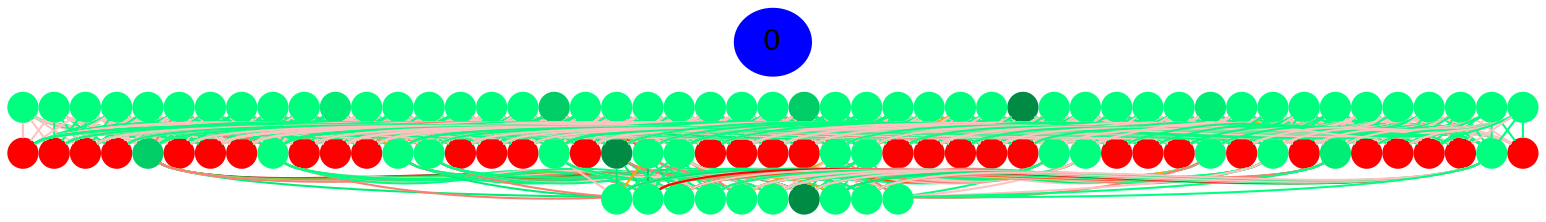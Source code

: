 graph {
	edge [bgcolor="purple:pink" color=yellow nodesep=0]
	graph [nodesep=0 ordering=out ranksep=0]
	I [label=0 color=blue height=0.2 style=filled width=0.2]
	x_0 [label="" color=springgreen1 fillcolor=springgreen1 height=0.2 style=filled width=0.2]
	x_1 [label="" color=springgreen fillcolor=springgreen height=0.2 style=filled width=0.2]
	x_2 [label="" color=springgreen fillcolor=springgreen height=0.2 style=filled width=0.2]
	x_3 [label="" color=springgreen fillcolor=springgreen height=0.2 style=filled width=0.2]
	x_4 [label="" color=springgreen fillcolor=springgreen height=0.2 style=filled width=0.2]
	x_5 [label="" color=springgreen1 fillcolor=springgreen1 height=0.2 style=filled width=0.2]
	x_6 [label="" color=springgreen fillcolor=springgreen height=0.2 style=filled width=0.2]
	x_7 [label="" color=springgreen fillcolor=springgreen height=0.2 style=filled width=0.2]
	x_8 [label="" color=springgreen fillcolor=springgreen height=0.2 style=filled width=0.2]
	x_9 [label="" color=springgreen fillcolor=springgreen height=0.2 style=filled width=0.2]
	x_10 [label="" color=springgreen2 fillcolor=springgreen2 height=0.2 style=filled width=0.2]
	x_11 [label="" color=springgreen1 fillcolor=springgreen1 height=0.2 style=filled width=0.2]
	x_12 [label="" color=springgreen1 fillcolor=springgreen1 height=0.2 style=filled width=0.2]
	x_13 [label="" color=springgreen fillcolor=springgreen height=0.2 style=filled width=0.2]
	x_14 [label="" color=springgreen fillcolor=springgreen height=0.2 style=filled width=0.2]
	x_15 [label="" color=springgreen fillcolor=springgreen height=0.2 style=filled width=0.2]
	x_16 [label="" color=springgreen1 fillcolor=springgreen1 height=0.2 style=filled width=0.2]
	x_17 [label="" color=springgreen3 fillcolor=springgreen3 height=0.2 style=filled width=0.2]
	x_18 [label="" color=springgreen1 fillcolor=springgreen1 height=0.2 style=filled width=0.2]
	x_19 [label="" color=springgreen1 fillcolor=springgreen1 height=0.2 style=filled width=0.2]
	x_20 [label="" color=springgreen fillcolor=springgreen height=0.2 style=filled width=0.2]
	x_21 [label="" color=springgreen1 fillcolor=springgreen1 height=0.2 style=filled width=0.2]
	x_22 [label="" color=springgreen fillcolor=springgreen height=0.2 style=filled width=0.2]
	x_23 [label="" color=springgreen fillcolor=springgreen height=0.2 style=filled width=0.2]
	x_24 [label="" color=springgreen fillcolor=springgreen height=0.2 style=filled width=0.2]
	x_25 [label="" color=springgreen3 fillcolor=springgreen3 height=0.2 style=filled width=0.2]
	x_26 [label="" color=springgreen fillcolor=springgreen height=0.2 style=filled width=0.2]
	x_27 [label="" color=springgreen fillcolor=springgreen height=0.2 style=filled width=0.2]
	x_28 [label="" color=springgreen1 fillcolor=springgreen1 height=0.2 style=filled width=0.2]
	x_29 [label="" color=springgreen fillcolor=springgreen height=0.2 style=filled width=0.2]
	x_30 [label="" color=springgreen1 fillcolor=springgreen1 height=0.2 style=filled width=0.2]
	x_31 [label="" color=springgreen fillcolor=springgreen height=0.2 style=filled width=0.2]
	x_32 [label="" color=springgreen4 fillcolor=springgreen4 height=0.2 style=filled width=0.2]
	x_33 [label="" color=springgreen1 fillcolor=springgreen1 height=0.2 style=filled width=0.2]
	x_34 [label="" color=springgreen fillcolor=springgreen height=0.2 style=filled width=0.2]
	x_35 [label="" color=springgreen fillcolor=springgreen height=0.2 style=filled width=0.2]
	x_36 [label="" color=springgreen fillcolor=springgreen height=0.2 style=filled width=0.2]
	x_37 [label="" color=springgreen1 fillcolor=springgreen1 height=0.2 style=filled width=0.2]
	x_38 [label="" color=springgreen2 fillcolor=springgreen2 height=0.2 style=filled width=0.2]
	x_39 [label="" color=springgreen1 fillcolor=springgreen1 height=0.2 style=filled width=0.2]
	x_40 [label="" color=springgreen fillcolor=springgreen height=0.2 style=filled width=0.2]
	x_41 [label="" color=springgreen fillcolor=springgreen height=0.2 style=filled width=0.2]
	x_42 [label="" color=springgreen fillcolor=springgreen height=0.2 style=filled width=0.2]
	x_43 [label="" color=springgreen fillcolor=springgreen height=0.2 style=filled width=0.2]
	x_44 [label="" color=springgreen fillcolor=springgreen height=0.2 style=filled width=0.2]
	x_45 [label="" color=springgreen fillcolor=springgreen height=0.2 style=filled width=0.2]
	x_46 [label="" color=springgreen fillcolor=springgreen height=0.2 style=filled width=0.2]
	x_47 [label="" color=springgreen fillcolor=springgreen height=0.2 style=filled width=0.2]
	x_48 [label="" color=springgreen fillcolor=springgreen height=0.2 style=filled width=0.2]
	I -- x_0 [style=invis]
	I -- x_1 [style=invis]
	I -- x_2 [style=invis]
	I -- x_3 [style=invis]
	I -- x_4 [style=invis]
	I -- x_5 [style=invis]
	I -- x_6 [style=invis]
	I -- x_7 [style=invis]
	I -- x_8 [style=invis]
	I -- x_9 [style=invis]
	I -- x_10 [style=invis]
	I -- x_11 [style=invis]
	I -- x_12 [style=invis]
	I -- x_13 [style=invis]
	I -- x_14 [style=invis]
	I -- x_15 [style=invis]
	I -- x_16 [style=invis]
	I -- x_17 [style=invis]
	I -- x_18 [style=invis]
	I -- x_19 [style=invis]
	I -- x_20 [style=invis]
	I -- x_21 [style=invis]
	I -- x_22 [style=invis]
	I -- x_23 [style=invis]
	I -- x_24 [style=invis]
	I -- x_25 [style=invis]
	I -- x_26 [style=invis]
	I -- x_27 [style=invis]
	I -- x_28 [style=invis]
	I -- x_29 [style=invis]
	I -- x_30 [style=invis]
	I -- x_31 [style=invis]
	I -- x_32 [style=invis]
	I -- x_33 [style=invis]
	I -- x_34 [style=invis]
	I -- x_35 [style=invis]
	I -- x_36 [style=invis]
	I -- x_37 [style=invis]
	I -- x_38 [style=invis]
	I -- x_39 [style=invis]
	I -- x_40 [style=invis]
	I -- x_41 [style=invis]
	I -- x_42 [style=invis]
	I -- x_43 [style=invis]
	I -- x_44 [style=invis]
	I -- x_45 [style=invis]
	I -- x_46 [style=invis]
	I -- x_47 [style=invis]
	I -- x_48 [style=invis]
	x1_0 [label="" color=red fillcolor=red height=0.2 style=filled width=0.2]
	x1_1 [label="" color=red fillcolor=red height=0.2 style=filled width=0.2]
	x1_2 [label="" color=red fillcolor=red height=0.2 style=filled width=0.2]
	x1_3 [label="" color=red fillcolor=red height=0.2 style=filled width=0.2]
	x1_4 [label="" color=springgreen3 fillcolor=springgreen3 height=0.2 style=filled width=0.2]
	x1_5 [label="" color=red fillcolor=red height=0.2 style=filled width=0.2]
	x1_6 [label="" color=red fillcolor=red height=0.2 style=filled width=0.2]
	x1_7 [label="" color=red fillcolor=red height=0.2 style=filled width=0.2]
	x1_8 [label="" color=springgreen1 fillcolor=springgreen1 height=0.2 style=filled width=0.2]
	x1_9 [label="" color=red fillcolor=red height=0.2 style=filled width=0.2]
	x1_10 [label="" color=red fillcolor=red height=0.2 style=filled width=0.2]
	x1_11 [label="" color=red fillcolor=red height=0.2 style=filled width=0.2]
	x1_12 [label="" color=springgreen1 fillcolor=springgreen1 height=0.2 style=filled width=0.2]
	x1_13 [label="" color=springgreen1 fillcolor=springgreen1 height=0.2 style=filled width=0.2]
	x1_14 [label="" color=red fillcolor=red height=0.2 style=filled width=0.2]
	x1_15 [label="" color=red fillcolor=red height=0.2 style=filled width=0.2]
	x1_16 [label="" color=red fillcolor=red height=0.2 style=filled width=0.2]
	x1_17 [label="" color=springgreen fillcolor=springgreen height=0.2 style=filled width=0.2]
	x1_18 [label="" color=red fillcolor=red height=0.2 style=filled width=0.2]
	x1_19 [label="" color=springgreen4 fillcolor=springgreen4 height=0.2 style=filled width=0.2]
	x1_20 [label="" color=springgreen1 fillcolor=springgreen1 height=0.2 style=filled width=0.2]
	x1_21 [label="" color=springgreen1 fillcolor=springgreen1 height=0.2 style=filled width=0.2]
	x1_22 [label="" color=red fillcolor=red height=0.2 style=filled width=0.2]
	x1_23 [label="" color=red fillcolor=red height=0.2 style=filled width=0.2]
	x1_24 [label="" color=red fillcolor=red height=0.2 style=filled width=0.2]
	x1_25 [label="" color=red fillcolor=red height=0.2 style=filled width=0.2]
	x1_26 [label="" color=springgreen1 fillcolor=springgreen1 height=0.2 style=filled width=0.2]
	x1_27 [label="" color=springgreen1 fillcolor=springgreen1 height=0.2 style=filled width=0.2]
	x1_28 [label="" color=red fillcolor=red height=0.2 style=filled width=0.2]
	x1_29 [label="" color=red fillcolor=red height=0.2 style=filled width=0.2]
	x1_30 [label="" color=red fillcolor=red height=0.2 style=filled width=0.2]
	x1_31 [label="" color=red fillcolor=red height=0.2 style=filled width=0.2]
	x1_32 [label="" color=red fillcolor=red height=0.2 style=filled width=0.2]
	x1_33 [label="" color=springgreen1 fillcolor=springgreen1 height=0.2 style=filled width=0.2]
	x1_34 [label="" color=springgreen1 fillcolor=springgreen1 height=0.2 style=filled width=0.2]
	x1_35 [label="" color=red fillcolor=red height=0.2 style=filled width=0.2]
	x1_36 [label="" color=red fillcolor=red height=0.2 style=filled width=0.2]
	x1_37 [label="" color=red fillcolor=red height=0.2 style=filled width=0.2]
	x1_38 [label="" color=springgreen1 fillcolor=springgreen1 height=0.2 style=filled width=0.2]
	x1_39 [label="" color=red fillcolor=red height=0.2 style=filled width=0.2]
	x1_40 [label="" color=springgreen1 fillcolor=springgreen1 height=0.2 style=filled width=0.2]
	x1_41 [label="" color=red fillcolor=red height=0.2 style=filled width=0.2]
	x1_42 [label="" color=springgreen2 fillcolor=springgreen2 height=0.2 style=filled width=0.2]
	x1_43 [label="" color=red fillcolor=red height=0.2 style=filled width=0.2]
	x1_44 [label="" color=red fillcolor=red height=0.2 style=filled width=0.2]
	x1_45 [label="" color=red fillcolor=red height=0.2 style=filled width=0.2]
	x1_46 [label="" color=red fillcolor=red height=0.2 style=filled width=0.2]
	x1_47 [label="" color=springgreen1 fillcolor=springgreen1 height=0.2 style=filled width=0.2]
	x1_48 [label="" color=red fillcolor=red height=0.2 style=filled width=0.2]
	x_0 -- x1_0 [color=rosybrown1]
	x_1 -- x1_0 [color=rosybrown1]
	x_2 -- x1_0 [color=rosybrown1]
	x_3 -- x1_0 [color=springgreen]
	x_4 -- x1_0 [color=springgreen]
	x_5 -- x1_0 [color=springgreen]
	x_6 -- x1_0 [color=rosybrown1]
	x_7 -- x1_0 [color=rosybrown1]
	x_8 -- x1_0 [color=rosybrown1]
	x_9 -- x1_0 [color=rosybrown1]
	x_10 -- x1_0 [color=springgreen]
	x_11 -- x1_0 [color=rosybrown1]
	x_12 -- x1_0 [color=springgreen]
	x_13 -- x1_0 [color=springgreen]
	x_14 -- x1_0 [color=springgreen]
	x_15 -- x1_0 [color=rosybrown1]
	x_16 -- x1_0 [color=rosybrown1]
	x_17 -- x1_0 [color=rosybrown1]
	x_18 -- x1_0 [color=springgreen]
	x_19 -- x1_0 [color=rosybrown1]
	x_20 -- x1_0 [color=rosybrown1]
	x_21 -- x1_0 [color=rosybrown1]
	x_22 -- x1_0 [color=springgreen]
	x_23 -- x1_0 [color=springgreen]
	x_24 -- x1_0 [color=springgreen]
	x_25 -- x1_0 [color=springgreen]
	x_26 -- x1_0 [color=rosybrown1]
	x_27 -- x1_0 [color=rosybrown1]
	x_28 -- x1_0 [color=rosybrown1]
	x_29 -- x1_0 [color=rosybrown1]
	x_30 -- x1_0 [color=rosybrown1]
	x_31 -- x1_0 [color=rosybrown1]
	x_32 -- x1_0 [color=springgreen]
	x_33 -- x1_0 [color=rosybrown1]
	x_34 -- x1_0 [color=springgreen]
	x_35 -- x1_0 [color=springgreen]
	x_36 -- x1_0 [color=springgreen]
	x_37 -- x1_0 [color=rosybrown1]
	x_38 -- x1_0 [color=springgreen]
	x_39 -- x1_0 [color=rosybrown1]
	x_40 -- x1_0 [color=rosybrown1]
	x_41 -- x1_0 [color=springgreen]
	x_42 -- x1_0 [color=rosybrown1]
	x_43 -- x1_0 [color=rosybrown1]
	x_44 -- x1_0 [color=rosybrown1]
	x_45 -- x1_0 [color=springgreen]
	x_46 -- x1_0 [color=springgreen]
	x_47 -- x1_0 [color=springgreen]
	x_48 -- x1_0 [color=springgreen]
	x_0 -- x1_1 [color=rosybrown1]
	x_1 -- x1_1 [color=springgreen]
	x_2 -- x1_1 [color=springgreen]
	x_3 -- x1_1 [color=rosybrown1]
	x_4 -- x1_1 [color=rosybrown1]
	x_5 -- x1_1 [color=springgreen]
	x_6 -- x1_1 [color=rosybrown1]
	x_7 -- x1_1 [color=rosybrown1]
	x_8 -- x1_1 [color=rosybrown1]
	x_9 -- x1_1 [color=rosybrown1]
	x_10 -- x1_1 [color=springgreen]
	x_11 -- x1_1 [color=springgreen]
	x_12 -- x1_1 [color=rosybrown1]
	x_13 -- x1_1 [color=rosybrown1]
	x_14 -- x1_1 [color=rosybrown1]
	x_15 -- x1_1 [color=rosybrown1]
	x_16 -- x1_1 [color=springgreen]
	x_17 -- x1_1 [color=rosybrown1]
	x_18 -- x1_1 [color=springgreen]
	x_19 -- x1_1 [color=springgreen]
	x_20 -- x1_1 [color=springgreen]
	x_21 -- x1_1 [color=rosybrown1]
	x_22 -- x1_1 [color=springgreen]
	x_23 -- x1_1 [color=springgreen]
	x_24 -- x1_1 [color=rosybrown1]
	x_25 -- x1_1 [color=springgreen]
	x_26 -- x1_1 [color=springgreen]
	x_27 -- x1_1 [color=springgreen]
	x_28 -- x1_1 [color=rosybrown1]
	x_29 -- x1_1 [color=springgreen]
	x_30 -- x1_1 [color=rosybrown1]
	x_31 -- x1_1 [color=rosybrown1]
	x_32 -- x1_1 [color=rosybrown1]
	x_33 -- x1_1 [color=rosybrown1]
	x_34 -- x1_1 [color=rosybrown1]
	x_35 -- x1_1 [color=springgreen]
	x_36 -- x1_1 [color=springgreen]
	x_37 -- x1_1 [color=rosybrown1]
	x_38 -- x1_1 [color=springgreen]
	x_39 -- x1_1 [color=springgreen]
	x_40 -- x1_1 [color=springgreen]
	x_41 -- x1_1 [color=springgreen]
	x_42 -- x1_1 [color=rosybrown1]
	x_43 -- x1_1 [color=springgreen]
	x_44 -- x1_1 [color=rosybrown1]
	x_45 -- x1_1 [color=rosybrown1]
	x_46 -- x1_1 [color=springgreen]
	x_47 -- x1_1 [color=rosybrown1]
	x_48 -- x1_1 [color=springgreen]
	x_0 -- x1_2 [color=rosybrown1]
	x_1 -- x1_2 [color=springgreen]
	x_2 -- x1_2 [color=springgreen]
	x_3 -- x1_2 [color=springgreen]
	x_4 -- x1_2 [color=springgreen]
	x_5 -- x1_2 [color=springgreen]
	x_6 -- x1_2 [color=springgreen]
	x_7 -- x1_2 [color=springgreen]
	x_8 -- x1_2 [color=rosybrown1]
	x_9 -- x1_2 [color=rosybrown1]
	x_10 -- x1_2 [color=rosybrown1]
	x_11 -- x1_2 [color=rosybrown1]
	x_12 -- x1_2 [color=rosybrown1]
	x_13 -- x1_2 [color=springgreen]
	x_14 -- x1_2 [color=rosybrown1]
	x_15 -- x1_2 [color=rosybrown1]
	x_16 -- x1_2 [color=springgreen]
	x_17 -- x1_2 [color=springgreen]
	x_18 -- x1_2 [color=rosybrown1]
	x_19 -- x1_2 [color=springgreen]
	x_20 -- x1_2 [color=rosybrown1]
	x_21 -- x1_2 [color=springgreen]
	x_22 -- x1_2 [color=springgreen]
	x_23 -- x1_2 [color=rosybrown1]
	x_24 -- x1_2 [color=springgreen]
	x_25 -- x1_2 [color=springgreen]
	x_26 -- x1_2 [color=rosybrown1]
	x_27 -- x1_2 [color=rosybrown1]
	x_28 -- x1_2 [color=rosybrown1]
	x_29 -- x1_2 [color=rosybrown1]
	x_30 -- x1_2 [color=springgreen]
	x_31 -- x1_2 [color=springgreen]
	x_32 -- x1_2 [color=rosybrown1]
	x_33 -- x1_2 [color=springgreen]
	x_34 -- x1_2 [color=rosybrown1]
	x_35 -- x1_2 [color=springgreen]
	x_36 -- x1_2 [color=rosybrown1]
	x_37 -- x1_2 [color=rosybrown1]
	x_38 -- x1_2 [color=rosybrown1]
	x_39 -- x1_2 [color=rosybrown1]
	x_40 -- x1_2 [color=springgreen]
	x_41 -- x1_2 [color=rosybrown1]
	x_42 -- x1_2 [color=springgreen]
	x_43 -- x1_2 [color=rosybrown1]
	x_44 -- x1_2 [color=rosybrown1]
	x_45 -- x1_2 [color=rosybrown1]
	x_46 -- x1_2 [color=rosybrown1]
	x_47 -- x1_2 [color=springgreen]
	x_48 -- x1_2 [color=rosybrown1]
	x_0 -- x1_3 [color=rosybrown1]
	x_1 -- x1_3 [color=springgreen]
	x_2 -- x1_3 [color=rosybrown1]
	x_3 -- x1_3 [color=springgreen]
	x_4 -- x1_3 [color=rosybrown1]
	x_5 -- x1_3 [color=rosybrown1]
	x_6 -- x1_3 [color=rosybrown1]
	x_7 -- x1_3 [color=rosybrown1]
	x_8 -- x1_3 [color=rosybrown1]
	x_9 -- x1_3 [color=rosybrown1]
	x_10 -- x1_3 [color=springgreen]
	x_11 -- x1_3 [color=rosybrown1]
	x_12 -- x1_3 [color=springgreen]
	x_13 -- x1_3 [color=springgreen]
	x_14 -- x1_3 [color=springgreen]
	x_15 -- x1_3 [color=springgreen]
	x_16 -- x1_3 [color=springgreen]
	x_17 -- x1_3 [color=rosybrown1]
	x_18 -- x1_3 [color=rosybrown1]
	x_19 -- x1_3 [color=rosybrown1]
	x_20 -- x1_3 [color=springgreen]
	x_21 -- x1_3 [color=springgreen]
	x_22 -- x1_3 [color=springgreen]
	x_23 -- x1_3 [color=rosybrown1]
	x_24 -- x1_3 [color=springgreen]
	x_25 -- x1_3 [color=rosybrown1]
	x_26 -- x1_3 [color=springgreen]
	x_27 -- x1_3 [color=springgreen]
	x_28 -- x1_3 [color=rosybrown1]
	x_29 -- x1_3 [color=springgreen]
	x_30 -- x1_3 [color=rosybrown1]
	x_31 -- x1_3 [color=rosybrown1]
	x_32 -- x1_3 [color=springgreen]
	x_33 -- x1_3 [color=rosybrown1]
	x_34 -- x1_3 [color=rosybrown1]
	x_35 -- x1_3 [color=springgreen]
	x_36 -- x1_3 [color=rosybrown1]
	x_37 -- x1_3 [color=springgreen]
	x_38 -- x1_3 [color=springgreen]
	x_39 -- x1_3 [color=springgreen]
	x_40 -- x1_3 [color=rosybrown1]
	x_41 -- x1_3 [color=rosybrown1]
	x_42 -- x1_3 [color=springgreen]
	x_43 -- x1_3 [color=springgreen]
	x_44 -- x1_3 [color=springgreen]
	x_45 -- x1_3 [color=rosybrown1]
	x_46 -- x1_3 [color=rosybrown1]
	x_47 -- x1_3 [color=rosybrown1]
	x_48 -- x1_3 [color=springgreen]
	x_0 -- x1_4 [color=rosybrown1]
	x_1 -- x1_4 [color=rosybrown1]
	x_2 -- x1_4 [color=rosybrown1]
	x_3 -- x1_4 [color=rosybrown1]
	x_4 -- x1_4 [color=salmon]
	x_5 -- x1_4 [color=salmon]
	x_6 -- x1_4 [color=springgreen]
	x_7 -- x1_4 [color=springgreen]
	x_8 -- x1_4 [color=springgreen]
	x_9 -- x1_4 [color=springgreen1]
	x_10 -- x1_4 [color=springgreen2]
	x_11 -- x1_4 [color=springgreen]
	x_12 -- x1_4 [color=salmon]
	x_13 -- x1_4 [color=springgreen]
	x_14 -- x1_4 [color=springgreen]
	x_15 -- x1_4 [color=springgreen]
	x_16 -- x1_4 [color=springgreen]
	x_17 -- x1_4 [color=springgreen1]
	x_18 -- x1_4 [color=springgreen1]
	x_19 -- x1_4 [color=springgreen1]
	x_20 -- x1_4 [color=springgreen]
	x_21 -- x1_4 [color=springgreen]
	x_22 -- x1_4 [color=salmon]
	x_23 -- x1_4 [color=rosybrown1]
	x_24 -- x1_4 [color=salmon]
	x_25 -- x1_4 [color=springgreen1]
	x_26 -- x1_4 [color=rosybrown1]
	x_27 -- x1_4 [color=springgreen]
	x_28 -- x1_4 [color=springgreen]
	x_29 -- x1_4 [color=springgreen]
	x_30 -- x1_4 [color=salmon]
	x_31 -- x1_4 [color=rosybrown1]
	x_32 -- x1_4 [color=springgreen3]
	x_33 -- x1_4 [color=springgreen]
	x_34 -- x1_4 [color=springgreen]
	x_35 -- x1_4 [color=springgreen]
	x_36 -- x1_4 [color=springgreen]
	x_37 -- x1_4 [color=springgreen]
	x_38 -- x1_4 [color=springgreen1]
	x_39 -- x1_4 [color=springgreen]
	x_40 -- x1_4 [color=springgreen]
	x_41 -- x1_4 [color=springgreen]
	x_42 -- x1_4 [color=springgreen]
	x_43 -- x1_4 [color=springgreen]
	x_44 -- x1_4 [color=springgreen]
	x_45 -- x1_4 [color=springgreen]
	x_46 -- x1_4 [color=springgreen]
	x_47 -- x1_4 [color=rosybrown1]
	x_48 -- x1_4 [color=springgreen]
	x_0 -- x1_5 [color=springgreen]
	x_1 -- x1_5 [color=rosybrown1]
	x_2 -- x1_5 [color=rosybrown1]
	x_3 -- x1_5 [color=rosybrown1]
	x_4 -- x1_5 [color=rosybrown1]
	x_5 -- x1_5 [color=springgreen]
	x_6 -- x1_5 [color=rosybrown1]
	x_7 -- x1_5 [color=springgreen]
	x_8 -- x1_5 [color=rosybrown1]
	x_9 -- x1_5 [color=rosybrown1]
	x_10 -- x1_5 [color=springgreen]
	x_11 -- x1_5 [color=rosybrown1]
	x_12 -- x1_5 [color=rosybrown1]
	x_13 -- x1_5 [color=springgreen]
	x_14 -- x1_5 [color=rosybrown1]
	x_15 -- x1_5 [color=rosybrown1]
	x_16 -- x1_5 [color=springgreen]
	x_17 -- x1_5 [color=springgreen]
	x_18 -- x1_5 [color=rosybrown1]
	x_19 -- x1_5 [color=rosybrown1]
	x_20 -- x1_5 [color=rosybrown1]
	x_21 -- x1_5 [color=rosybrown1]
	x_22 -- x1_5 [color=springgreen]
	x_23 -- x1_5 [color=rosybrown1]
	x_24 -- x1_5 [color=springgreen]
	x_25 -- x1_5 [color=springgreen]
	x_26 -- x1_5 [color=springgreen]
	x_27 -- x1_5 [color=rosybrown1]
	x_28 -- x1_5 [color=rosybrown1]
	x_29 -- x1_5 [color=rosybrown1]
	x_30 -- x1_5 [color=rosybrown1]
	x_31 -- x1_5 [color=springgreen]
	x_32 -- x1_5 [color=springgreen]
	x_33 -- x1_5 [color=springgreen]
	x_34 -- x1_5 [color=rosybrown1]
	x_35 -- x1_5 [color=rosybrown1]
	x_36 -- x1_5 [color=springgreen]
	x_37 -- x1_5 [color=springgreen]
	x_38 -- x1_5 [color=rosybrown1]
	x_39 -- x1_5 [color=rosybrown1]
	x_40 -- x1_5 [color=rosybrown1]
	x_41 -- x1_5 [color=rosybrown1]
	x_42 -- x1_5 [color=springgreen]
	x_43 -- x1_5 [color=springgreen]
	x_44 -- x1_5 [color=springgreen]
	x_45 -- x1_5 [color=springgreen]
	x_46 -- x1_5 [color=rosybrown1]
	x_47 -- x1_5 [color=springgreen]
	x_48 -- x1_5 [color=rosybrown1]
	x_0 -- x1_6 [color=springgreen]
	x_1 -- x1_6 [color=springgreen]
	x_2 -- x1_6 [color=springgreen]
	x_3 -- x1_6 [color=springgreen]
	x_4 -- x1_6 [color=springgreen]
	x_5 -- x1_6 [color=springgreen]
	x_6 -- x1_6 [color=rosybrown1]
	x_7 -- x1_6 [color=rosybrown1]
	x_8 -- x1_6 [color=springgreen]
	x_9 -- x1_6 [color=springgreen]
	x_10 -- x1_6 [color=rosybrown1]
	x_11 -- x1_6 [color=rosybrown1]
	x_12 -- x1_6 [color=springgreen]
	x_13 -- x1_6 [color=rosybrown1]
	x_14 -- x1_6 [color=rosybrown1]
	x_15 -- x1_6 [color=rosybrown1]
	x_16 -- x1_6 [color=springgreen]
	x_17 -- x1_6 [color=rosybrown1]
	x_18 -- x1_6 [color=springgreen]
	x_19 -- x1_6 [color=springgreen]
	x_20 -- x1_6 [color=springgreen]
	x_21 -- x1_6 [color=springgreen]
	x_22 -- x1_6 [color=rosybrown1]
	x_23 -- x1_6 [color=springgreen]
	x_24 -- x1_6 [color=rosybrown1]
	x_25 -- x1_6 [color=rosybrown1]
	x_26 -- x1_6 [color=springgreen]
	x_27 -- x1_6 [color=rosybrown1]
	x_28 -- x1_6 [color=springgreen]
	x_29 -- x1_6 [color=rosybrown1]
	x_30 -- x1_6 [color=springgreen]
	x_31 -- x1_6 [color=springgreen]
	x_32 -- x1_6 [color=springgreen]
	x_33 -- x1_6 [color=rosybrown1]
	x_34 -- x1_6 [color=rosybrown1]
	x_35 -- x1_6 [color=springgreen]
	x_36 -- x1_6 [color=springgreen]
	x_37 -- x1_6 [color=springgreen]
	x_38 -- x1_6 [color=rosybrown1]
	x_39 -- x1_6 [color=rosybrown1]
	x_40 -- x1_6 [color=springgreen]
	x_41 -- x1_6 [color=springgreen]
	x_42 -- x1_6 [color=rosybrown1]
	x_43 -- x1_6 [color=rosybrown1]
	x_44 -- x1_6 [color=rosybrown1]
	x_45 -- x1_6 [color=rosybrown1]
	x_46 -- x1_6 [color=rosybrown1]
	x_47 -- x1_6 [color=rosybrown1]
	x_48 -- x1_6 [color=rosybrown1]
	x_0 -- x1_7 [color=rosybrown1]
	x_1 -- x1_7 [color=rosybrown1]
	x_2 -- x1_7 [color=rosybrown1]
	x_3 -- x1_7 [color=rosybrown1]
	x_4 -- x1_7 [color=rosybrown1]
	x_5 -- x1_7 [color=rosybrown1]
	x_6 -- x1_7 [color=springgreen]
	x_7 -- x1_7 [color=rosybrown1]
	x_8 -- x1_7 [color=springgreen]
	x_9 -- x1_7 [color=rosybrown1]
	x_10 -- x1_7 [color=springgreen]
	x_11 -- x1_7 [color=rosybrown1]
	x_12 -- x1_7 [color=rosybrown1]
	x_13 -- x1_7 [color=springgreen]
	x_14 -- x1_7 [color=rosybrown1]
	x_15 -- x1_7 [color=rosybrown1]
	x_16 -- x1_7 [color=springgreen]
	x_17 -- x1_7 [color=springgreen]
	x_18 -- x1_7 [color=rosybrown1]
	x_19 -- x1_7 [color=rosybrown1]
	x_20 -- x1_7 [color=rosybrown1]
	x_21 -- x1_7 [color=springgreen]
	x_22 -- x1_7 [color=rosybrown1]
	x_23 -- x1_7 [color=springgreen]
	x_24 -- x1_7 [color=springgreen]
	x_25 -- x1_7 [color=springgreen]
	x_26 -- x1_7 [color=rosybrown1]
	x_27 -- x1_7 [color=rosybrown1]
	x_28 -- x1_7 [color=rosybrown1]
	x_29 -- x1_7 [color=rosybrown1]
	x_30 -- x1_7 [color=rosybrown1]
	x_31 -- x1_7 [color=rosybrown1]
	x_32 -- x1_7 [color=rosybrown1]
	x_33 -- x1_7 [color=springgreen]
	x_34 -- x1_7 [color=springgreen]
	x_35 -- x1_7 [color=springgreen]
	x_36 -- x1_7 [color=rosybrown1]
	x_37 -- x1_7 [color=rosybrown1]
	x_38 -- x1_7 [color=rosybrown1]
	x_39 -- x1_7 [color=springgreen]
	x_40 -- x1_7 [color=springgreen]
	x_41 -- x1_7 [color=springgreen]
	x_42 -- x1_7 [color=springgreen]
	x_43 -- x1_7 [color=springgreen]
	x_44 -- x1_7 [color=rosybrown1]
	x_45 -- x1_7 [color=rosybrown1]
	x_46 -- x1_7 [color=springgreen]
	x_47 -- x1_7 [color=rosybrown1]
	x_48 -- x1_7 [color=rosybrown1]
	x_0 -- x1_8 [color=rosybrown1]
	x_1 -- x1_8 [color=rosybrown1]
	x_2 -- x1_8 [color=rosybrown1]
	x_3 -- x1_8 [color=salmon]
	x_4 -- x1_8 [color=salmon]
	x_5 -- x1_8 [color=salmon]
	x_6 -- x1_8 [color=springgreen]
	x_7 -- x1_8 [color=springgreen]
	x_8 -- x1_8 [color=springgreen]
	x_9 -- x1_8 [color=springgreen]
	x_10 -- x1_8 [color=springgreen]
	x_11 -- x1_8 [color=rosybrown1]
	x_12 -- x1_8 [color=rosybrown1]
	x_13 -- x1_8 [color=rosybrown1]
	x_14 -- x1_8 [color=springgreen]
	x_15 -- x1_8 [color=springgreen]
	x_16 -- x1_8 [color=rosybrown1]
	x_17 -- x1_8 [color=salmon]
	x_18 -- x1_8 [color=springgreen1]
	x_19 -- x1_8 [color=rosybrown1]
	x_20 -- x1_8 [color=rosybrown1]
	x_21 -- x1_8 [color=rosybrown1]
	x_22 -- x1_8 [color=rosybrown1]
	x_23 -- x1_8 [color=rosybrown1]
	x_24 -- x1_8 [color=springgreen1]
	x_25 -- x1_8 [color=springgreen3]
	x_26 -- x1_8 [color=rosybrown1]
	x_27 -- x1_8 [color=rosybrown1]
	x_28 -- x1_8 [color=springgreen]
	x_29 -- x1_8 [color=rosybrown1]
	x_30 -- x1_8 [color=rosybrown1]
	x_31 -- x1_8 [color=springgreen]
	x_32 -- x1_8 [color=rosybrown1]
	x_33 -- x1_8 [color=rosybrown1]
	x_34 -- x1_8 [color=springgreen]
	x_35 -- x1_8 [color=springgreen]
	x_36 -- x1_8 [color=rosybrown1]
	x_37 -- x1_8 [color=salmon]
	x_38 -- x1_8 [color=salmon]
	x_39 -- x1_8 [color=rosybrown1]
	x_40 -- x1_8 [color=rosybrown1]
	x_41 -- x1_8 [color=rosybrown1]
	x_42 -- x1_8 [color=springgreen]
	x_43 -- x1_8 [color=springgreen]
	x_44 -- x1_8 [color=springgreen]
	x_45 -- x1_8 [color=springgreen]
	x_46 -- x1_8 [color=springgreen]
	x_47 -- x1_8 [color=springgreen]
	x_48 -- x1_8 [color=springgreen]
	x_0 -- x1_9 [color=springgreen]
	x_1 -- x1_9 [color=springgreen]
	x_2 -- x1_9 [color=rosybrown1]
	x_3 -- x1_9 [color=springgreen]
	x_4 -- x1_9 [color=springgreen]
	x_5 -- x1_9 [color=springgreen]
	x_6 -- x1_9 [color=rosybrown1]
	x_7 -- x1_9 [color=rosybrown1]
	x_8 -- x1_9 [color=springgreen]
	x_9 -- x1_9 [color=rosybrown1]
	x_10 -- x1_9 [color=springgreen]
	x_11 -- x1_9 [color=rosybrown1]
	x_12 -- x1_9 [color=springgreen]
	x_13 -- x1_9 [color=springgreen]
	x_14 -- x1_9 [color=springgreen]
	x_15 -- x1_9 [color=rosybrown1]
	x_16 -- x1_9 [color=springgreen]
	x_17 -- x1_9 [color=rosybrown1]
	x_18 -- x1_9 [color=springgreen]
	x_19 -- x1_9 [color=rosybrown1]
	x_20 -- x1_9 [color=springgreen]
	x_21 -- x1_9 [color=rosybrown1]
	x_22 -- x1_9 [color=rosybrown1]
	x_23 -- x1_9 [color=rosybrown1]
	x_24 -- x1_9 [color=springgreen]
	x_25 -- x1_9 [color=rosybrown1]
	x_26 -- x1_9 [color=rosybrown1]
	x_27 -- x1_9 [color=springgreen]
	x_28 -- x1_9 [color=rosybrown1]
	x_29 -- x1_9 [color=springgreen]
	x_30 -- x1_9 [color=rosybrown1]
	x_31 -- x1_9 [color=rosybrown1]
	x_32 -- x1_9 [color=rosybrown1]
	x_33 -- x1_9 [color=springgreen]
	x_34 -- x1_9 [color=springgreen]
	x_35 -- x1_9 [color=springgreen]
	x_36 -- x1_9 [color=springgreen]
	x_37 -- x1_9 [color=rosybrown1]
	x_38 -- x1_9 [color=rosybrown1]
	x_39 -- x1_9 [color=springgreen]
	x_40 -- x1_9 [color=springgreen]
	x_41 -- x1_9 [color=rosybrown1]
	x_42 -- x1_9 [color=rosybrown1]
	x_43 -- x1_9 [color=springgreen]
	x_44 -- x1_9 [color=springgreen]
	x_45 -- x1_9 [color=rosybrown1]
	x_46 -- x1_9 [color=rosybrown1]
	x_47 -- x1_9 [color=springgreen]
	x_48 -- x1_9 [color=rosybrown1]
	x_0 -- x1_10 [color=rosybrown1]
	x_1 -- x1_10 [color=springgreen]
	x_2 -- x1_10 [color=rosybrown1]
	x_3 -- x1_10 [color=springgreen]
	x_4 -- x1_10 [color=springgreen]
	x_5 -- x1_10 [color=springgreen]
	x_6 -- x1_10 [color=springgreen]
	x_7 -- x1_10 [color=rosybrown1]
	x_8 -- x1_10 [color=rosybrown1]
	x_9 -- x1_10 [color=rosybrown1]
	x_10 -- x1_10 [color=rosybrown1]
	x_11 -- x1_10 [color=rosybrown1]
	x_12 -- x1_10 [color=springgreen]
	x_13 -- x1_10 [color=rosybrown1]
	x_14 -- x1_10 [color=rosybrown1]
	x_15 -- x1_10 [color=springgreen]
	x_16 -- x1_10 [color=rosybrown1]
	x_17 -- x1_10 [color=rosybrown1]
	x_18 -- x1_10 [color=rosybrown1]
	x_19 -- x1_10 [color=rosybrown1]
	x_20 -- x1_10 [color=rosybrown1]
	x_21 -- x1_10 [color=rosybrown1]
	x_22 -- x1_10 [color=springgreen]
	x_23 -- x1_10 [color=rosybrown1]
	x_24 -- x1_10 [color=rosybrown1]
	x_25 -- x1_10 [color=rosybrown1]
	x_26 -- x1_10 [color=rosybrown1]
	x_27 -- x1_10 [color=springgreen]
	x_28 -- x1_10 [color=rosybrown1]
	x_29 -- x1_10 [color=rosybrown1]
	x_30 -- x1_10 [color=rosybrown1]
	x_31 -- x1_10 [color=springgreen]
	x_32 -- x1_10 [color=springgreen]
	x_33 -- x1_10 [color=springgreen]
	x_34 -- x1_10 [color=springgreen]
	x_35 -- x1_10 [color=rosybrown1]
	x_36 -- x1_10 [color=rosybrown1]
	x_37 -- x1_10 [color=rosybrown1]
	x_38 -- x1_10 [color=rosybrown1]
	x_39 -- x1_10 [color=springgreen]
	x_40 -- x1_10 [color=rosybrown1]
	x_41 -- x1_10 [color=springgreen]
	x_42 -- x1_10 [color=rosybrown1]
	x_43 -- x1_10 [color=rosybrown1]
	x_44 -- x1_10 [color=springgreen]
	x_45 -- x1_10 [color=springgreen]
	x_46 -- x1_10 [color=rosybrown1]
	x_47 -- x1_10 [color=rosybrown1]
	x_48 -- x1_10 [color=rosybrown1]
	x_0 -- x1_11 [color=springgreen]
	x_1 -- x1_11 [color=springgreen]
	x_2 -- x1_11 [color=rosybrown1]
	x_3 -- x1_11 [color=springgreen]
	x_4 -- x1_11 [color=rosybrown1]
	x_5 -- x1_11 [color=springgreen]
	x_6 -- x1_11 [color=springgreen]
	x_7 -- x1_11 [color=springgreen]
	x_8 -- x1_11 [color=springgreen]
	x_9 -- x1_11 [color=rosybrown1]
	x_10 -- x1_11 [color=rosybrown1]
	x_11 -- x1_11 [color=springgreen]
	x_12 -- x1_11 [color=rosybrown1]
	x_13 -- x1_11 [color=springgreen]
	x_14 -- x1_11 [color=springgreen]
	x_15 -- x1_11 [color=springgreen]
	x_16 -- x1_11 [color=springgreen]
	x_17 -- x1_11 [color=springgreen]
	x_18 -- x1_11 [color=springgreen]
	x_19 -- x1_11 [color=rosybrown1]
	x_20 -- x1_11 [color=springgreen]
	x_21 -- x1_11 [color=rosybrown1]
	x_22 -- x1_11 [color=springgreen]
	x_23 -- x1_11 [color=rosybrown1]
	x_24 -- x1_11 [color=springgreen]
	x_25 -- x1_11 [color=springgreen]
	x_26 -- x1_11 [color=springgreen]
	x_27 -- x1_11 [color=springgreen]
	x_28 -- x1_11 [color=rosybrown1]
	x_29 -- x1_11 [color=rosybrown1]
	x_30 -- x1_11 [color=rosybrown1]
	x_31 -- x1_11 [color=rosybrown1]
	x_32 -- x1_11 [color=rosybrown1]
	x_33 -- x1_11 [color=springgreen]
	x_34 -- x1_11 [color=rosybrown1]
	x_35 -- x1_11 [color=springgreen]
	x_36 -- x1_11 [color=rosybrown1]
	x_37 -- x1_11 [color=springgreen]
	x_38 -- x1_11 [color=rosybrown1]
	x_39 -- x1_11 [color=rosybrown1]
	x_40 -- x1_11 [color=rosybrown1]
	x_41 -- x1_11 [color=springgreen]
	x_42 -- x1_11 [color=rosybrown1]
	x_43 -- x1_11 [color=rosybrown1]
	x_44 -- x1_11 [color=rosybrown1]
	x_45 -- x1_11 [color=springgreen]
	x_46 -- x1_11 [color=springgreen]
	x_47 -- x1_11 [color=rosybrown1]
	x_48 -- x1_11 [color=rosybrown1]
	x_0 -- x1_12 [color=springgreen]
	x_1 -- x1_12 [color=springgreen]
	x_2 -- x1_12 [color=springgreen]
	x_3 -- x1_12 [color=springgreen]
	x_4 -- x1_12 [color=springgreen]
	x_5 -- x1_12 [color=springgreen1]
	x_6 -- x1_12 [color=rosybrown1]
	x_7 -- x1_12 [color=rosybrown1]
	x_8 -- x1_12 [color=rosybrown1]
	x_9 -- x1_12 [color=salmon]
	x_10 -- x1_12 [color=orange]
	x_11 -- x1_12 [color=salmon]
	x_12 -- x1_12 [color=rosybrown1]
	x_13 -- x1_12 [color=rosybrown1]
	x_14 -- x1_12 [color=springgreen]
	x_15 -- x1_12 [color=rosybrown1]
	x_16 -- x1_12 [color=springgreen]
	x_17 -- x1_12 [color=springgreen]
	x_18 -- x1_12 [color=salmon]
	x_19 -- x1_12 [color=salmon]
	x_20 -- x1_12 [color=rosybrown1]
	x_21 -- x1_12 [color=springgreen]
	x_22 -- x1_12 [color=springgreen1]
	x_23 -- x1_12 [color=springgreen]
	x_24 -- x1_12 [color=salmon]
	x_25 -- x1_12 [color=rosybrown1]
	x_26 -- x1_12 [color=springgreen]
	x_27 -- x1_12 [color=rosybrown1]
	x_28 -- x1_12 [color=salmon]
	x_29 -- x1_12 [color=rosybrown1]
	x_30 -- x1_12 [color=springgreen1]
	x_31 -- x1_12 [color=rosybrown1]
	x_32 -- x1_12 [color=rosybrown1]
	x_33 -- x1_12 [color=rosybrown1]
	x_34 -- x1_12 [color=rosybrown1]
	x_35 -- x1_12 [color=rosybrown1]
	x_36 -- x1_12 [color=salmon]
	x_37 -- x1_12 [color=rosybrown1]
	x_38 -- x1_12 [color=springgreen]
	x_39 -- x1_12 [color=salmon]
	x_40 -- x1_12 [color=rosybrown1]
	x_41 -- x1_12 [color=rosybrown1]
	x_42 -- x1_12 [color=rosybrown1]
	x_43 -- x1_12 [color=springgreen]
	x_44 -- x1_12 [color=rosybrown1]
	x_45 -- x1_12 [color=rosybrown1]
	x_46 -- x1_12 [color=springgreen]
	x_47 -- x1_12 [color=springgreen]
	x_48 -- x1_12 [color=springgreen]
	x_0 -- x1_13 [color=springgreen]
	x_1 -- x1_13 [color=springgreen]
	x_2 -- x1_13 [color=springgreen]
	x_3 -- x1_13 [color=springgreen]
	x_4 -- x1_13 [color=springgreen1]
	x_5 -- x1_13 [color=springgreen]
	x_6 -- x1_13 [color=springgreen]
	x_7 -- x1_13 [color=rosybrown1]
	x_8 -- x1_13 [color=rosybrown1]
	x_9 -- x1_13 [color=rosybrown1]
	x_10 -- x1_13 [color=salmon]
	x_11 -- x1_13 [color=rosybrown1]
	x_12 -- x1_13 [color=rosybrown1]
	x_13 -- x1_13 [color=rosybrown1]
	x_14 -- x1_13 [color=rosybrown1]
	x_15 -- x1_13 [color=rosybrown1]
	x_16 -- x1_13 [color=springgreen]
	x_17 -- x1_13 [color=orangered]
	x_18 -- x1_13 [color=salmon]
	x_19 -- x1_13 [color=rosybrown1]
	x_20 -- x1_13 [color=rosybrown1]
	x_21 -- x1_13 [color=rosybrown1]
	x_22 -- x1_13 [color=springgreen]
	x_23 -- x1_13 [color=springgreen]
	x_24 -- x1_13 [color=rosybrown1]
	x_25 -- x1_13 [color=springgreen2]
	x_26 -- x1_13 [color=springgreen]
	x_27 -- x1_13 [color=springgreen]
	x_28 -- x1_13 [color=salmon]
	x_29 -- x1_13 [color=springgreen]
	x_30 -- x1_13 [color=springgreen2]
	x_31 -- x1_13 [color=springgreen]
	x_32 -- x1_13 [color=springgreen1]
	x_33 -- x1_13 [color=rosybrown1]
	x_34 -- x1_13 [color=springgreen]
	x_35 -- x1_13 [color=rosybrown1]
	x_36 -- x1_13 [color=salmon]
	x_37 -- x1_13 [color=salmon]
	x_38 -- x1_13 [color=rosybrown1]
	x_39 -- x1_13 [color=rosybrown1]
	x_40 -- x1_13 [color=springgreen]
	x_41 -- x1_13 [color=springgreen]
	x_42 -- x1_13 [color=rosybrown1]
	x_43 -- x1_13 [color=rosybrown1]
	x_44 -- x1_13 [color=rosybrown1]
	x_45 -- x1_13 [color=rosybrown1]
	x_46 -- x1_13 [color=rosybrown1]
	x_47 -- x1_13 [color=rosybrown1]
	x_48 -- x1_13 [color=springgreen]
	x_0 -- x1_14 [color=springgreen]
	x_1 -- x1_14 [color=springgreen]
	x_2 -- x1_14 [color=springgreen]
	x_3 -- x1_14 [color=springgreen]
	x_4 -- x1_14 [color=rosybrown1]
	x_5 -- x1_14 [color=springgreen]
	x_6 -- x1_14 [color=springgreen]
	x_7 -- x1_14 [color=rosybrown1]
	x_8 -- x1_14 [color=springgreen]
	x_9 -- x1_14 [color=springgreen]
	x_10 -- x1_14 [color=springgreen]
	x_11 -- x1_14 [color=springgreen]
	x_12 -- x1_14 [color=rosybrown1]
	x_13 -- x1_14 [color=rosybrown1]
	x_14 -- x1_14 [color=rosybrown1]
	x_15 -- x1_14 [color=springgreen]
	x_16 -- x1_14 [color=rosybrown1]
	x_17 -- x1_14 [color=springgreen]
	x_18 -- x1_14 [color=rosybrown1]
	x_19 -- x1_14 [color=rosybrown1]
	x_20 -- x1_14 [color=springgreen]
	x_21 -- x1_14 [color=springgreen]
	x_22 -- x1_14 [color=springgreen]
	x_23 -- x1_14 [color=rosybrown1]
	x_24 -- x1_14 [color=rosybrown1]
	x_25 -- x1_14 [color=springgreen]
	x_26 -- x1_14 [color=rosybrown1]
	x_27 -- x1_14 [color=rosybrown1]
	x_28 -- x1_14 [color=springgreen]
	x_29 -- x1_14 [color=rosybrown1]
	x_30 -- x1_14 [color=springgreen]
	x_31 -- x1_14 [color=rosybrown1]
	x_32 -- x1_14 [color=springgreen]
	x_33 -- x1_14 [color=rosybrown1]
	x_34 -- x1_14 [color=springgreen]
	x_35 -- x1_14 [color=rosybrown1]
	x_36 -- x1_14 [color=springgreen]
	x_37 -- x1_14 [color=rosybrown1]
	x_38 -- x1_14 [color=rosybrown1]
	x_39 -- x1_14 [color=rosybrown1]
	x_40 -- x1_14 [color=springgreen]
	x_41 -- x1_14 [color=rosybrown1]
	x_42 -- x1_14 [color=rosybrown1]
	x_43 -- x1_14 [color=rosybrown1]
	x_44 -- x1_14 [color=springgreen]
	x_45 -- x1_14 [color=springgreen]
	x_46 -- x1_14 [color=rosybrown1]
	x_47 -- x1_14 [color=springgreen]
	x_48 -- x1_14 [color=rosybrown1]
	x_0 -- x1_15 [color=rosybrown1]
	x_1 -- x1_15 [color=springgreen]
	x_2 -- x1_15 [color=rosybrown1]
	x_3 -- x1_15 [color=rosybrown1]
	x_4 -- x1_15 [color=rosybrown1]
	x_5 -- x1_15 [color=springgreen]
	x_6 -- x1_15 [color=rosybrown1]
	x_7 -- x1_15 [color=springgreen]
	x_8 -- x1_15 [color=springgreen]
	x_9 -- x1_15 [color=springgreen]
	x_10 -- x1_15 [color=rosybrown1]
	x_11 -- x1_15 [color=springgreen]
	x_12 -- x1_15 [color=springgreen]
	x_13 -- x1_15 [color=rosybrown1]
	x_14 -- x1_15 [color=springgreen]
	x_15 -- x1_15 [color=springgreen]
	x_16 -- x1_15 [color=rosybrown1]
	x_17 -- x1_15 [color=springgreen]
	x_18 -- x1_15 [color=springgreen]
	x_19 -- x1_15 [color=rosybrown1]
	x_20 -- x1_15 [color=springgreen]
	x_21 -- x1_15 [color=rosybrown1]
	x_22 -- x1_15 [color=springgreen]
	x_23 -- x1_15 [color=springgreen]
	x_24 -- x1_15 [color=rosybrown1]
	x_25 -- x1_15 [color=springgreen]
	x_26 -- x1_15 [color=rosybrown1]
	x_27 -- x1_15 [color=rosybrown1]
	x_28 -- x1_15 [color=springgreen]
	x_29 -- x1_15 [color=rosybrown1]
	x_30 -- x1_15 [color=rosybrown1]
	x_31 -- x1_15 [color=rosybrown1]
	x_32 -- x1_15 [color=rosybrown1]
	x_33 -- x1_15 [color=springgreen]
	x_34 -- x1_15 [color=rosybrown1]
	x_35 -- x1_15 [color=rosybrown1]
	x_36 -- x1_15 [color=springgreen]
	x_37 -- x1_15 [color=springgreen]
	x_38 -- x1_15 [color=springgreen]
	x_39 -- x1_15 [color=rosybrown1]
	x_40 -- x1_15 [color=springgreen]
	x_41 -- x1_15 [color=rosybrown1]
	x_42 -- x1_15 [color=springgreen]
	x_43 -- x1_15 [color=rosybrown1]
	x_44 -- x1_15 [color=rosybrown1]
	x_45 -- x1_15 [color=rosybrown1]
	x_46 -- x1_15 [color=springgreen]
	x_47 -- x1_15 [color=springgreen]
	x_48 -- x1_15 [color=rosybrown1]
	x_0 -- x1_16 [color=rosybrown1]
	x_1 -- x1_16 [color=springgreen]
	x_2 -- x1_16 [color=rosybrown1]
	x_3 -- x1_16 [color=springgreen]
	x_4 -- x1_16 [color=rosybrown1]
	x_5 -- x1_16 [color=rosybrown1]
	x_6 -- x1_16 [color=springgreen]
	x_7 -- x1_16 [color=springgreen]
	x_8 -- x1_16 [color=springgreen]
	x_9 -- x1_16 [color=rosybrown1]
	x_10 -- x1_16 [color=springgreen]
	x_11 -- x1_16 [color=springgreen]
	x_12 -- x1_16 [color=springgreen]
	x_13 -- x1_16 [color=springgreen]
	x_14 -- x1_16 [color=springgreen]
	x_15 -- x1_16 [color=rosybrown1]
	x_16 -- x1_16 [color=rosybrown1]
	x_17 -- x1_16 [color=rosybrown1]
	x_18 -- x1_16 [color=springgreen]
	x_19 -- x1_16 [color=rosybrown1]
	x_20 -- x1_16 [color=springgreen]
	x_21 -- x1_16 [color=rosybrown1]
	x_22 -- x1_16 [color=rosybrown1]
	x_23 -- x1_16 [color=springgreen]
	x_24 -- x1_16 [color=rosybrown1]
	x_25 -- x1_16 [color=springgreen]
	x_26 -- x1_16 [color=rosybrown1]
	x_27 -- x1_16 [color=springgreen]
	x_28 -- x1_16 [color=rosybrown1]
	x_29 -- x1_16 [color=rosybrown1]
	x_30 -- x1_16 [color=rosybrown1]
	x_31 -- x1_16 [color=springgreen]
	x_32 -- x1_16 [color=rosybrown1]
	x_33 -- x1_16 [color=rosybrown1]
	x_34 -- x1_16 [color=rosybrown1]
	x_35 -- x1_16 [color=springgreen]
	x_36 -- x1_16 [color=rosybrown1]
	x_37 -- x1_16 [color=springgreen]
	x_38 -- x1_16 [color=rosybrown1]
	x_39 -- x1_16 [color=springgreen]
	x_40 -- x1_16 [color=rosybrown1]
	x_41 -- x1_16 [color=springgreen]
	x_42 -- x1_16 [color=rosybrown1]
	x_43 -- x1_16 [color=springgreen]
	x_44 -- x1_16 [color=rosybrown1]
	x_45 -- x1_16 [color=springgreen]
	x_46 -- x1_16 [color=springgreen]
	x_47 -- x1_16 [color=springgreen]
	x_48 -- x1_16 [color=rosybrown1]
	x_0 -- x1_17 [color=rosybrown1]
	x_1 -- x1_17 [color=rosybrown1]
	x_2 -- x1_17 [color=rosybrown1]
	x_3 -- x1_17 [color=salmon]
	x_4 -- x1_17 [color=salmon]
	x_5 -- x1_17 [color=rosybrown1]
	x_6 -- x1_17 [color=rosybrown1]
	x_7 -- x1_17 [color=rosybrown1]
	x_8 -- x1_17 [color=rosybrown1]
	x_9 -- x1_17 [color=rosybrown1]
	x_10 -- x1_17 [color=springgreen]
	x_11 -- x1_17 [color=springgreen]
	x_12 -- x1_17 [color=salmon]
	x_13 -- x1_17 [color=rosybrown1]
	x_14 -- x1_17 [color=rosybrown1]
	x_15 -- x1_17 [color=springgreen]
	x_16 -- x1_17 [color=springgreen]
	x_17 -- x1_17 [color=salmon]
	x_18 -- x1_17 [color=springgreen]
	x_19 -- x1_17 [color=springgreen]
	x_20 -- x1_17 [color=rosybrown1]
	x_21 -- x1_17 [color=rosybrown1]
	x_22 -- x1_17 [color=rosybrown1]
	x_23 -- x1_17 [color=rosybrown1]
	x_24 -- x1_17 [color=springgreen]
	x_25 -- x1_17 [color=springgreen3]
	x_26 -- x1_17 [color=springgreen]
	x_27 -- x1_17 [color=rosybrown1]
	x_28 -- x1_17 [color=rosybrown1]
	x_29 -- x1_17 [color=rosybrown1]
	x_30 -- x1_17 [color=springgreen1]
	x_31 -- x1_17 [color=springgreen]
	x_32 -- x1_17 [color=salmon]
	x_33 -- x1_17 [color=salmon]
	x_34 -- x1_17 [color=springgreen]
	x_35 -- x1_17 [color=rosybrown1]
	x_36 -- x1_17 [color=rosybrown1]
	x_37 -- x1_17 [color=salmon]
	x_38 -- x1_17 [color=rosybrown1]
	x_39 -- x1_17 [color=rosybrown1]
	x_40 -- x1_17 [color=rosybrown1]
	x_41 -- x1_17 [color=rosybrown1]
	x_42 -- x1_17 [color=springgreen]
	x_43 -- x1_17 [color=springgreen]
	x_44 -- x1_17 [color=springgreen]
	x_45 -- x1_17 [color=springgreen]
	x_46 -- x1_17 [color=springgreen]
	x_47 -- x1_17 [color=springgreen]
	x_48 -- x1_17 [color=springgreen]
	x_0 -- x1_18 [color=springgreen]
	x_1 -- x1_18 [color=rosybrown1]
	x_2 -- x1_18 [color=rosybrown1]
	x_3 -- x1_18 [color=springgreen]
	x_4 -- x1_18 [color=springgreen]
	x_5 -- x1_18 [color=rosybrown1]
	x_6 -- x1_18 [color=springgreen]
	x_7 -- x1_18 [color=rosybrown1]
	x_8 -- x1_18 [color=springgreen]
	x_9 -- x1_18 [color=springgreen]
	x_10 -- x1_18 [color=rosybrown1]
	x_11 -- x1_18 [color=springgreen]
	x_12 -- x1_18 [color=rosybrown1]
	x_13 -- x1_18 [color=springgreen]
	x_14 -- x1_18 [color=rosybrown1]
	x_15 -- x1_18 [color=rosybrown1]
	x_16 -- x1_18 [color=springgreen]
	x_17 -- x1_18 [color=springgreen]
	x_18 -- x1_18 [color=springgreen]
	x_19 -- x1_18 [color=rosybrown1]
	x_20 -- x1_18 [color=rosybrown1]
	x_21 -- x1_18 [color=rosybrown1]
	x_22 -- x1_18 [color=rosybrown1]
	x_23 -- x1_18 [color=rosybrown1]
	x_24 -- x1_18 [color=springgreen]
	x_25 -- x1_18 [color=rosybrown1]
	x_26 -- x1_18 [color=rosybrown1]
	x_27 -- x1_18 [color=springgreen]
	x_28 -- x1_18 [color=rosybrown1]
	x_29 -- x1_18 [color=springgreen]
	x_30 -- x1_18 [color=springgreen]
	x_31 -- x1_18 [color=rosybrown1]
	x_32 -- x1_18 [color=springgreen]
	x_33 -- x1_18 [color=springgreen]
	x_34 -- x1_18 [color=springgreen]
	x_35 -- x1_18 [color=springgreen]
	x_36 -- x1_18 [color=rosybrown1]
	x_37 -- x1_18 [color=springgreen]
	x_38 -- x1_18 [color=rosybrown1]
	x_39 -- x1_18 [color=springgreen]
	x_40 -- x1_18 [color=springgreen]
	x_41 -- x1_18 [color=springgreen]
	x_42 -- x1_18 [color=rosybrown1]
	x_43 -- x1_18 [color=springgreen]
	x_44 -- x1_18 [color=springgreen]
	x_45 -- x1_18 [color=rosybrown1]
	x_46 -- x1_18 [color=springgreen]
	x_47 -- x1_18 [color=rosybrown1]
	x_48 -- x1_18 [color=rosybrown1]
	x_0 -- x1_19 [color=rosybrown1]
	x_1 -- x1_19 [color=rosybrown1]
	x_2 -- x1_19 [color=rosybrown1]
	x_3 -- x1_19 [color=salmon]
	x_4 -- x1_19 [color=orange]
	x_5 -- x1_19 [color=salmon]
	x_6 -- x1_19 [color=rosybrown1]
	x_7 -- x1_19 [color=rosybrown1]
	x_8 -- x1_19 [color=rosybrown1]
	x_9 -- x1_19 [color=rosybrown1]
	x_10 -- x1_19 [color=rosybrown1]
	x_11 -- x1_19 [color=springgreen]
	x_12 -- x1_19 [color=springgreen1]
	x_13 -- x1_19 [color=springgreen]
	x_14 -- x1_19 [color=springgreen]
	x_15 -- x1_19 [color=springgreen]
	x_16 -- x1_19 [color=springgreen1]
	x_17 -- x1_19 [color=springgreen]
	x_18 -- x1_19 [color=springgreen2]
	x_19 -- x1_19 [color=springgreen1]
	x_20 -- x1_19 [color=springgreen]
	x_21 -- x1_19 [color=springgreen]
	x_22 -- x1_19 [color=rosybrown1]
	x_23 -- x1_19 [color=rosybrown1]
	x_24 -- x1_19 [color=rosybrown1]
	x_25 -- x1_19 [color=red]
	x_26 -- x1_19 [color=rosybrown1]
	x_27 -- x1_19 [color=springgreen]
	x_28 -- x1_19 [color=rosybrown1]
	x_29 -- x1_19 [color=springgreen]
	x_30 -- x1_19 [color=salmon]
	x_31 -- x1_19 [color=springgreen]
	x_32 -- x1_19 [color=red3]
	x_33 -- x1_19 [color=rosybrown1]
	x_34 -- x1_19 [color=springgreen]
	x_35 -- x1_19 [color=rosybrown1]
	x_36 -- x1_19 [color=springgreen]
	x_37 -- x1_19 [color=springgreen1]
	x_38 -- x1_19 [color=orange]
	x_39 -- x1_19 [color=springgreen]
	x_40 -- x1_19 [color=springgreen]
	x_41 -- x1_19 [color=springgreen]
	x_42 -- x1_19 [color=rosybrown1]
	x_43 -- x1_19 [color=rosybrown1]
	x_44 -- x1_19 [color=springgreen]
	x_45 -- x1_19 [color=springgreen]
	x_46 -- x1_19 [color=rosybrown1]
	x_47 -- x1_19 [color=rosybrown1]
	x_48 -- x1_19 [color=springgreen]
	x_0 -- x1_20 [color=springgreen]
	x_1 -- x1_20 [color=springgreen]
	x_2 -- x1_20 [color=springgreen]
	x_3 -- x1_20 [color=springgreen1]
	x_4 -- x1_20 [color=springgreen1]
	x_5 -- x1_20 [color=springgreen1]
	x_6 -- x1_20 [color=springgreen]
	x_7 -- x1_20 [color=springgreen]
	x_8 -- x1_20 [color=springgreen]
	x_9 -- x1_20 [color=springgreen]
	x_10 -- x1_20 [color=salmon]
	x_11 -- x1_20 [color=rosybrown1]
	x_12 -- x1_20 [color=springgreen]
	x_13 -- x1_20 [color=rosybrown1]
	x_14 -- x1_20 [color=rosybrown1]
	x_15 -- x1_20 [color=rosybrown1]
	x_16 -- x1_20 [color=orange]
	x_17 -- x1_20 [color=orangered]
	x_18 -- x1_20 [color=salmon]
	x_19 -- x1_20 [color=salmon]
	x_20 -- x1_20 [color=rosybrown1]
	x_21 -- x1_20 [color=rosybrown1]
	x_22 -- x1_20 [color=rosybrown1]
	x_23 -- x1_20 [color=rosybrown1]
	x_24 -- x1_20 [color=springgreen]
	x_25 -- x1_20 [color=springgreen]
	x_26 -- x1_20 [color=rosybrown1]
	x_27 -- x1_20 [color=springgreen]
	x_28 -- x1_20 [color=springgreen]
	x_29 -- x1_20 [color=springgreen]
	x_30 -- x1_20 [color=rosybrown1]
	x_31 -- x1_20 [color=springgreen]
	x_32 -- x1_20 [color=springgreen]
	x_33 -- x1_20 [color=springgreen]
	x_34 -- x1_20 [color=springgreen]
	x_35 -- x1_20 [color=springgreen]
	x_36 -- x1_20 [color=springgreen]
	x_37 -- x1_20 [color=rosybrown1]
	x_38 -- x1_20 [color=salmon]
	x_39 -- x1_20 [color=springgreen]
	x_40 -- x1_20 [color=springgreen]
	x_41 -- x1_20 [color=springgreen]
	x_42 -- x1_20 [color=springgreen]
	x_43 -- x1_20 [color=rosybrown1]
	x_44 -- x1_20 [color=rosybrown1]
	x_45 -- x1_20 [color=rosybrown1]
	x_46 -- x1_20 [color=salmon]
	x_47 -- x1_20 [color=rosybrown1]
	x_48 -- x1_20 [color=springgreen]
	x_0 -- x1_21 [color=rosybrown1]
	x_1 -- x1_21 [color=springgreen]
	x_2 -- x1_21 [color=springgreen]
	x_3 -- x1_21 [color=springgreen]
	x_4 -- x1_21 [color=springgreen]
	x_5 -- x1_21 [color=rosybrown1]
	x_6 -- x1_21 [color=springgreen]
	x_7 -- x1_21 [color=rosybrown1]
	x_8 -- x1_21 [color=rosybrown1]
	x_9 -- x1_21 [color=springgreen]
	x_10 -- x1_21 [color=springgreen2]
	x_11 -- x1_21 [color=springgreen1]
	x_12 -- x1_21 [color=springgreen]
	x_13 -- x1_21 [color=springgreen]
	x_14 -- x1_21 [color=rosybrown1]
	x_15 -- x1_21 [color=springgreen]
	x_16 -- x1_21 [color=springgreen]
	x_17 -- x1_21 [color=springgreen]
	x_18 -- x1_21 [color=rosybrown1]
	x_19 -- x1_21 [color=springgreen]
	x_20 -- x1_21 [color=springgreen]
	x_21 -- x1_21 [color=rosybrown1]
	x_22 -- x1_21 [color=rosybrown1]
	x_23 -- x1_21 [color=rosybrown1]
	x_24 -- x1_21 [color=springgreen]
	x_25 -- x1_21 [color=orangered]
	x_26 -- x1_21 [color=rosybrown1]
	x_27 -- x1_21 [color=springgreen]
	x_28 -- x1_21 [color=springgreen]
	x_29 -- x1_21 [color=springgreen]
	x_30 -- x1_21 [color=springgreen]
	x_31 -- x1_21 [color=rosybrown1]
	x_32 -- x1_21 [color=rosybrown1]
	x_33 -- x1_21 [color=springgreen]
	x_34 -- x1_21 [color=springgreen]
	x_35 -- x1_21 [color=springgreen]
	x_36 -- x1_21 [color=springgreen]
	x_37 -- x1_21 [color=springgreen]
	x_38 -- x1_21 [color=springgreen]
	x_39 -- x1_21 [color=springgreen]
	x_40 -- x1_21 [color=springgreen]
	x_41 -- x1_21 [color=springgreen]
	x_42 -- x1_21 [color=springgreen]
	x_43 -- x1_21 [color=rosybrown1]
	x_44 -- x1_21 [color=rosybrown1]
	x_45 -- x1_21 [color=rosybrown1]
	x_46 -- x1_21 [color=rosybrown1]
	x_47 -- x1_21 [color=springgreen]
	x_48 -- x1_21 [color=springgreen]
	x_0 -- x1_22 [color=springgreen]
	x_1 -- x1_22 [color=springgreen]
	x_2 -- x1_22 [color=rosybrown1]
	x_3 -- x1_22 [color=rosybrown1]
	x_4 -- x1_22 [color=rosybrown1]
	x_5 -- x1_22 [color=rosybrown1]
	x_6 -- x1_22 [color=rosybrown1]
	x_7 -- x1_22 [color=rosybrown1]
	x_8 -- x1_22 [color=springgreen]
	x_9 -- x1_22 [color=springgreen]
	x_10 -- x1_22 [color=springgreen]
	x_11 -- x1_22 [color=springgreen]
	x_12 -- x1_22 [color=springgreen]
	x_13 -- x1_22 [color=springgreen]
	x_14 -- x1_22 [color=rosybrown1]
	x_15 -- x1_22 [color=springgreen]
	x_16 -- x1_22 [color=springgreen]
	x_17 -- x1_22 [color=springgreen]
	x_18 -- x1_22 [color=rosybrown1]
	x_19 -- x1_22 [color=springgreen]
	x_20 -- x1_22 [color=rosybrown1]
	x_21 -- x1_22 [color=rosybrown1]
	x_22 -- x1_22 [color=rosybrown1]
	x_23 -- x1_22 [color=springgreen]
	x_24 -- x1_22 [color=rosybrown1]
	x_25 -- x1_22 [color=rosybrown1]
	x_26 -- x1_22 [color=springgreen]
	x_27 -- x1_22 [color=springgreen]
	x_28 -- x1_22 [color=springgreen]
	x_29 -- x1_22 [color=rosybrown1]
	x_30 -- x1_22 [color=springgreen]
	x_31 -- x1_22 [color=rosybrown1]
	x_32 -- x1_22 [color=springgreen]
	x_33 -- x1_22 [color=rosybrown1]
	x_34 -- x1_22 [color=rosybrown1]
	x_35 -- x1_22 [color=springgreen]
	x_36 -- x1_22 [color=springgreen]
	x_37 -- x1_22 [color=springgreen]
	x_38 -- x1_22 [color=springgreen]
	x_39 -- x1_22 [color=rosybrown1]
	x_40 -- x1_22 [color=springgreen]
	x_41 -- x1_22 [color=springgreen]
	x_42 -- x1_22 [color=rosybrown1]
	x_43 -- x1_22 [color=springgreen]
	x_44 -- x1_22 [color=springgreen]
	x_45 -- x1_22 [color=rosybrown1]
	x_46 -- x1_22 [color=rosybrown1]
	x_47 -- x1_22 [color=rosybrown1]
	x_48 -- x1_22 [color=springgreen]
	x_0 -- x1_23 [color=springgreen]
	x_1 -- x1_23 [color=springgreen]
	x_2 -- x1_23 [color=springgreen]
	x_3 -- x1_23 [color=springgreen]
	x_4 -- x1_23 [color=springgreen]
	x_5 -- x1_23 [color=rosybrown1]
	x_6 -- x1_23 [color=rosybrown1]
	x_7 -- x1_23 [color=rosybrown1]
	x_8 -- x1_23 [color=springgreen]
	x_9 -- x1_23 [color=rosybrown1]
	x_10 -- x1_23 [color=springgreen]
	x_11 -- x1_23 [color=springgreen]
	x_12 -- x1_23 [color=rosybrown1]
	x_13 -- x1_23 [color=rosybrown1]
	x_14 -- x1_23 [color=springgreen]
	x_15 -- x1_23 [color=rosybrown1]
	x_16 -- x1_23 [color=rosybrown1]
	x_17 -- x1_23 [color=rosybrown1]
	x_18 -- x1_23 [color=rosybrown1]
	x_19 -- x1_23 [color=springgreen]
	x_20 -- x1_23 [color=springgreen]
	x_21 -- x1_23 [color=springgreen]
	x_22 -- x1_23 [color=springgreen]
	x_23 -- x1_23 [color=springgreen]
	x_24 -- x1_23 [color=rosybrown1]
	x_25 -- x1_23 [color=rosybrown1]
	x_26 -- x1_23 [color=springgreen]
	x_27 -- x1_23 [color=rosybrown1]
	x_28 -- x1_23 [color=springgreen]
	x_29 -- x1_23 [color=rosybrown1]
	x_30 -- x1_23 [color=rosybrown1]
	x_31 -- x1_23 [color=springgreen]
	x_32 -- x1_23 [color=rosybrown1]
	x_33 -- x1_23 [color=rosybrown1]
	x_34 -- x1_23 [color=springgreen]
	x_35 -- x1_23 [color=rosybrown1]
	x_36 -- x1_23 [color=rosybrown1]
	x_37 -- x1_23 [color=rosybrown1]
	x_38 -- x1_23 [color=springgreen]
	x_39 -- x1_23 [color=rosybrown1]
	x_40 -- x1_23 [color=rosybrown1]
	x_41 -- x1_23 [color=rosybrown1]
	x_42 -- x1_23 [color=springgreen]
	x_43 -- x1_23 [color=rosybrown1]
	x_44 -- x1_23 [color=springgreen]
	x_45 -- x1_23 [color=rosybrown1]
	x_46 -- x1_23 [color=rosybrown1]
	x_47 -- x1_23 [color=springgreen]
	x_48 -- x1_23 [color=rosybrown1]
	x_0 -- x1_24 [color=rosybrown1]
	x_1 -- x1_24 [color=springgreen]
	x_2 -- x1_24 [color=springgreen]
	x_3 -- x1_24 [color=springgreen]
	x_4 -- x1_24 [color=springgreen]
	x_5 -- x1_24 [color=rosybrown1]
	x_6 -- x1_24 [color=springgreen]
	x_7 -- x1_24 [color=rosybrown1]
	x_8 -- x1_24 [color=springgreen]
	x_9 -- x1_24 [color=rosybrown1]
	x_10 -- x1_24 [color=rosybrown1]
	x_11 -- x1_24 [color=springgreen]
	x_12 -- x1_24 [color=springgreen]
	x_13 -- x1_24 [color=springgreen]
	x_14 -- x1_24 [color=rosybrown1]
	x_15 -- x1_24 [color=springgreen]
	x_16 -- x1_24 [color=rosybrown1]
	x_17 -- x1_24 [color=rosybrown1]
	x_18 -- x1_24 [color=rosybrown1]
	x_19 -- x1_24 [color=rosybrown1]
	x_20 -- x1_24 [color=springgreen]
	x_21 -- x1_24 [color=rosybrown1]
	x_22 -- x1_24 [color=springgreen]
	x_23 -- x1_24 [color=springgreen]
	x_24 -- x1_24 [color=springgreen]
	x_25 -- x1_24 [color=rosybrown1]
	x_26 -- x1_24 [color=springgreen]
	x_27 -- x1_24 [color=springgreen]
	x_28 -- x1_24 [color=springgreen]
	x_29 -- x1_24 [color=rosybrown1]
	x_30 -- x1_24 [color=rosybrown1]
	x_31 -- x1_24 [color=springgreen]
	x_32 -- x1_24 [color=springgreen]
	x_33 -- x1_24 [color=springgreen]
	x_34 -- x1_24 [color=springgreen]
	x_35 -- x1_24 [color=rosybrown1]
	x_36 -- x1_24 [color=springgreen]
	x_37 -- x1_24 [color=rosybrown1]
	x_38 -- x1_24 [color=springgreen]
	x_39 -- x1_24 [color=rosybrown1]
	x_40 -- x1_24 [color=rosybrown1]
	x_41 -- x1_24 [color=springgreen]
	x_42 -- x1_24 [color=rosybrown1]
	x_43 -- x1_24 [color=rosybrown1]
	x_44 -- x1_24 [color=springgreen]
	x_45 -- x1_24 [color=rosybrown1]
	x_46 -- x1_24 [color=rosybrown1]
	x_47 -- x1_24 [color=springgreen]
	x_48 -- x1_24 [color=rosybrown1]
	x_0 -- x1_25 [color=springgreen]
	x_1 -- x1_25 [color=rosybrown1]
	x_2 -- x1_25 [color=springgreen]
	x_3 -- x1_25 [color=rosybrown1]
	x_4 -- x1_25 [color=rosybrown1]
	x_5 -- x1_25 [color=springgreen]
	x_6 -- x1_25 [color=springgreen]
	x_7 -- x1_25 [color=rosybrown1]
	x_8 -- x1_25 [color=rosybrown1]
	x_9 -- x1_25 [color=rosybrown1]
	x_10 -- x1_25 [color=rosybrown1]
	x_11 -- x1_25 [color=rosybrown1]
	x_12 -- x1_25 [color=rosybrown1]
	x_13 -- x1_25 [color=springgreen]
	x_14 -- x1_25 [color=springgreen]
	x_15 -- x1_25 [color=rosybrown1]
	x_16 -- x1_25 [color=rosybrown1]
	x_17 -- x1_25 [color=rosybrown1]
	x_18 -- x1_25 [color=rosybrown1]
	x_19 -- x1_25 [color=rosybrown1]
	x_20 -- x1_25 [color=rosybrown1]
	x_21 -- x1_25 [color=springgreen]
	x_22 -- x1_25 [color=rosybrown1]
	x_23 -- x1_25 [color=springgreen]
	x_24 -- x1_25 [color=rosybrown1]
	x_25 -- x1_25 [color=rosybrown1]
	x_26 -- x1_25 [color=rosybrown1]
	x_27 -- x1_25 [color=springgreen]
	x_28 -- x1_25 [color=springgreen]
	x_29 -- x1_25 [color=rosybrown1]
	x_30 -- x1_25 [color=rosybrown1]
	x_31 -- x1_25 [color=rosybrown1]
	x_32 -- x1_25 [color=springgreen]
	x_33 -- x1_25 [color=springgreen]
	x_34 -- x1_25 [color=springgreen]
	x_35 -- x1_25 [color=rosybrown1]
	x_36 -- x1_25 [color=rosybrown1]
	x_37 -- x1_25 [color=springgreen]
	x_38 -- x1_25 [color=rosybrown1]
	x_39 -- x1_25 [color=rosybrown1]
	x_40 -- x1_25 [color=springgreen]
	x_41 -- x1_25 [color=rosybrown1]
	x_42 -- x1_25 [color=rosybrown1]
	x_43 -- x1_25 [color=rosybrown1]
	x_44 -- x1_25 [color=rosybrown1]
	x_45 -- x1_25 [color=springgreen]
	x_46 -- x1_25 [color=rosybrown1]
	x_47 -- x1_25 [color=springgreen]
	x_48 -- x1_25 [color=rosybrown1]
	x_0 -- x1_26 [color=springgreen]
	x_1 -- x1_26 [color=springgreen]
	x_2 -- x1_26 [color=springgreen]
	x_3 -- x1_26 [color=springgreen1]
	x_4 -- x1_26 [color=springgreen1]
	x_5 -- x1_26 [color=springgreen1]
	x_6 -- x1_26 [color=springgreen]
	x_7 -- x1_26 [color=springgreen]
	x_8 -- x1_26 [color=springgreen]
	x_9 -- x1_26 [color=springgreen]
	x_10 -- x1_26 [color=springgreen]
	x_11 -- x1_26 [color=springgreen]
	x_12 -- x1_26 [color=salmon]
	x_13 -- x1_26 [color=rosybrown1]
	x_14 -- x1_26 [color=springgreen]
	x_15 -- x1_26 [color=rosybrown1]
	x_16 -- x1_26 [color=salmon]
	x_17 -- x1_26 [color=springgreen]
	x_18 -- x1_26 [color=orange]
	x_19 -- x1_26 [color=salmon]
	x_20 -- x1_26 [color=rosybrown1]
	x_21 -- x1_26 [color=springgreen]
	x_22 -- x1_26 [color=salmon]
	x_23 -- x1_26 [color=rosybrown1]
	x_24 -- x1_26 [color=springgreen]
	x_25 -- x1_26 [color=orangered]
	x_26 -- x1_26 [color=springgreen]
	x_27 -- x1_26 [color=springgreen]
	x_28 -- x1_26 [color=springgreen]
	x_29 -- x1_26 [color=springgreen]
	x_30 -- x1_26 [color=springgreen]
	x_31 -- x1_26 [color=springgreen]
	x_32 -- x1_26 [color=springgreen1]
	x_33 -- x1_26 [color=springgreen1]
	x_34 -- x1_26 [color=springgreen]
	x_35 -- x1_26 [color=springgreen]
	x_36 -- x1_26 [color=springgreen]
	x_37 -- x1_26 [color=springgreen1]
	x_38 -- x1_26 [color=springgreen1]
	x_39 -- x1_26 [color=springgreen]
	x_40 -- x1_26 [color=rosybrown1]
	x_41 -- x1_26 [color=springgreen]
	x_42 -- x1_26 [color=springgreen]
	x_43 -- x1_26 [color=rosybrown1]
	x_44 -- x1_26 [color=rosybrown1]
	x_45 -- x1_26 [color=rosybrown1]
	x_46 -- x1_26 [color=rosybrown1]
	x_47 -- x1_26 [color=rosybrown1]
	x_48 -- x1_26 [color=springgreen]
	x_0 -- x1_27 [color=springgreen]
	x_1 -- x1_27 [color=springgreen]
	x_2 -- x1_27 [color=springgreen]
	x_3 -- x1_27 [color=rosybrown1]
	x_4 -- x1_27 [color=springgreen]
	x_5 -- x1_27 [color=springgreen]
	x_6 -- x1_27 [color=rosybrown1]
	x_7 -- x1_27 [color=springgreen]
	x_8 -- x1_27 [color=springgreen]
	x_9 -- x1_27 [color=rosybrown1]
	x_10 -- x1_27 [color=springgreen]
	x_11 -- x1_27 [color=salmon]
	x_12 -- x1_27 [color=rosybrown1]
	x_13 -- x1_27 [color=springgreen]
	x_14 -- x1_27 [color=springgreen]
	x_15 -- x1_27 [color=springgreen]
	x_16 -- x1_27 [color=springgreen]
	x_17 -- x1_27 [color=springgreen2]
	x_18 -- x1_27 [color=salmon]
	x_19 -- x1_27 [color=salmon]
	x_20 -- x1_27 [color=springgreen]
	x_21 -- x1_27 [color=springgreen]
	x_22 -- x1_27 [color=rosybrown1]
	x_23 -- x1_27 [color=rosybrown1]
	x_24 -- x1_27 [color=springgreen]
	x_25 -- x1_27 [color=springgreen]
	x_26 -- x1_27 [color=rosybrown1]
	x_27 -- x1_27 [color=rosybrown1]
	x_28 -- x1_27 [color=springgreen]
	x_29 -- x1_27 [color=rosybrown1]
	x_30 -- x1_27 [color=orange]
	x_31 -- x1_27 [color=rosybrown1]
	x_32 -- x1_27 [color=salmon]
	x_33 -- x1_27 [color=rosybrown1]
	x_34 -- x1_27 [color=salmon]
	x_35 -- x1_27 [color=springgreen]
	x_36 -- x1_27 [color=springgreen]
	x_37 -- x1_27 [color=rosybrown1]
	x_38 -- x1_27 [color=springgreen]
	x_39 -- x1_27 [color=springgreen]
	x_40 -- x1_27 [color=rosybrown1]
	x_41 -- x1_27 [color=rosybrown1]
	x_42 -- x1_27 [color=springgreen]
	x_43 -- x1_27 [color=springgreen]
	x_44 -- x1_27 [color=springgreen]
	x_45 -- x1_27 [color=springgreen]
	x_46 -- x1_27 [color=springgreen1]
	x_47 -- x1_27 [color=springgreen]
	x_48 -- x1_27 [color=rosybrown1]
	x_0 -- x1_28 [color=rosybrown1]
	x_1 -- x1_28 [color=rosybrown1]
	x_2 -- x1_28 [color=springgreen]
	x_3 -- x1_28 [color=rosybrown1]
	x_4 -- x1_28 [color=rosybrown1]
	x_5 -- x1_28 [color=springgreen]
	x_6 -- x1_28 [color=rosybrown1]
	x_7 -- x1_28 [color=rosybrown1]
	x_8 -- x1_28 [color=springgreen]
	x_9 -- x1_28 [color=springgreen]
	x_10 -- x1_28 [color=rosybrown1]
	x_11 -- x1_28 [color=springgreen]
	x_12 -- x1_28 [color=rosybrown1]
	x_13 -- x1_28 [color=springgreen]
	x_14 -- x1_28 [color=rosybrown1]
	x_15 -- x1_28 [color=rosybrown1]
	x_16 -- x1_28 [color=rosybrown1]
	x_17 -- x1_28 [color=springgreen]
	x_18 -- x1_28 [color=springgreen]
	x_19 -- x1_28 [color=rosybrown1]
	x_20 -- x1_28 [color=springgreen]
	x_21 -- x1_28 [color=springgreen]
	x_22 -- x1_28 [color=rosybrown1]
	x_23 -- x1_28 [color=springgreen]
	x_24 -- x1_28 [color=springgreen]
	x_25 -- x1_28 [color=rosybrown1]
	x_26 -- x1_28 [color=springgreen]
	x_27 -- x1_28 [color=rosybrown1]
	x_28 -- x1_28 [color=springgreen]
	x_29 -- x1_28 [color=rosybrown1]
	x_30 -- x1_28 [color=rosybrown1]
	x_31 -- x1_28 [color=springgreen]
	x_32 -- x1_28 [color=springgreen]
	x_33 -- x1_28 [color=rosybrown1]
	x_34 -- x1_28 [color=springgreen]
	x_35 -- x1_28 [color=springgreen]
	x_36 -- x1_28 [color=springgreen]
	x_37 -- x1_28 [color=rosybrown1]
	x_38 -- x1_28 [color=rosybrown1]
	x_39 -- x1_28 [color=springgreen]
	x_40 -- x1_28 [color=rosybrown1]
	x_41 -- x1_28 [color=springgreen]
	x_42 -- x1_28 [color=springgreen]
	x_43 -- x1_28 [color=springgreen]
	x_44 -- x1_28 [color=springgreen]
	x_45 -- x1_28 [color=rosybrown1]
	x_46 -- x1_28 [color=springgreen]
	x_47 -- x1_28 [color=rosybrown1]
	x_48 -- x1_28 [color=springgreen]
	x_0 -- x1_29 [color=springgreen]
	x_1 -- x1_29 [color=springgreen]
	x_2 -- x1_29 [color=rosybrown1]
	x_3 -- x1_29 [color=springgreen]
	x_4 -- x1_29 [color=springgreen]
	x_5 -- x1_29 [color=springgreen]
	x_6 -- x1_29 [color=springgreen]
	x_7 -- x1_29 [color=rosybrown1]
	x_8 -- x1_29 [color=springgreen]
	x_9 -- x1_29 [color=rosybrown1]
	x_10 -- x1_29 [color=springgreen]
	x_11 -- x1_29 [color=rosybrown1]
	x_12 -- x1_29 [color=rosybrown1]
	x_13 -- x1_29 [color=rosybrown1]
	x_14 -- x1_29 [color=springgreen]
	x_15 -- x1_29 [color=springgreen]
	x_16 -- x1_29 [color=rosybrown1]
	x_17 -- x1_29 [color=springgreen]
	x_18 -- x1_29 [color=rosybrown1]
	x_19 -- x1_29 [color=rosybrown1]
	x_20 -- x1_29 [color=rosybrown1]
	x_21 -- x1_29 [color=rosybrown1]
	x_22 -- x1_29 [color=rosybrown1]
	x_23 -- x1_29 [color=rosybrown1]
	x_24 -- x1_29 [color=rosybrown1]
	x_25 -- x1_29 [color=springgreen]
	x_26 -- x1_29 [color=rosybrown1]
	x_27 -- x1_29 [color=springgreen]
	x_28 -- x1_29 [color=rosybrown1]
	x_29 -- x1_29 [color=rosybrown1]
	x_30 -- x1_29 [color=rosybrown1]
	x_31 -- x1_29 [color=rosybrown1]
	x_32 -- x1_29 [color=rosybrown1]
	x_33 -- x1_29 [color=springgreen]
	x_34 -- x1_29 [color=springgreen]
	x_35 -- x1_29 [color=springgreen]
	x_36 -- x1_29 [color=springgreen]
	x_37 -- x1_29 [color=rosybrown1]
	x_38 -- x1_29 [color=springgreen]
	x_39 -- x1_29 [color=springgreen]
	x_40 -- x1_29 [color=springgreen]
	x_41 -- x1_29 [color=rosybrown1]
	x_42 -- x1_29 [color=rosybrown1]
	x_43 -- x1_29 [color=springgreen]
	x_44 -- x1_29 [color=rosybrown1]
	x_45 -- x1_29 [color=springgreen]
	x_46 -- x1_29 [color=rosybrown1]
	x_47 -- x1_29 [color=rosybrown1]
	x_48 -- x1_29 [color=rosybrown1]
	x_0 -- x1_30 [color=springgreen]
	x_1 -- x1_30 [color=springgreen]
	x_2 -- x1_30 [color=springgreen]
	x_3 -- x1_30 [color=springgreen]
	x_4 -- x1_30 [color=rosybrown1]
	x_5 -- x1_30 [color=springgreen]
	x_6 -- x1_30 [color=springgreen]
	x_7 -- x1_30 [color=rosybrown1]
	x_8 -- x1_30 [color=springgreen]
	x_9 -- x1_30 [color=rosybrown1]
	x_10 -- x1_30 [color=rosybrown1]
	x_11 -- x1_30 [color=springgreen]
	x_12 -- x1_30 [color=rosybrown1]
	x_13 -- x1_30 [color=springgreen]
	x_14 -- x1_30 [color=rosybrown1]
	x_15 -- x1_30 [color=rosybrown1]
	x_16 -- x1_30 [color=springgreen]
	x_17 -- x1_30 [color=rosybrown1]
	x_18 -- x1_30 [color=rosybrown1]
	x_19 -- x1_30 [color=springgreen]
	x_20 -- x1_30 [color=rosybrown1]
	x_21 -- x1_30 [color=springgreen]
	x_22 -- x1_30 [color=rosybrown1]
	x_23 -- x1_30 [color=springgreen]
	x_24 -- x1_30 [color=rosybrown1]
	x_25 -- x1_30 [color=rosybrown1]
	x_26 -- x1_30 [color=springgreen]
	x_27 -- x1_30 [color=springgreen]
	x_28 -- x1_30 [color=rosybrown1]
	x_29 -- x1_30 [color=rosybrown1]
	x_30 -- x1_30 [color=rosybrown1]
	x_31 -- x1_30 [color=springgreen]
	x_32 -- x1_30 [color=springgreen]
	x_33 -- x1_30 [color=rosybrown1]
	x_34 -- x1_30 [color=rosybrown1]
	x_35 -- x1_30 [color=springgreen]
	x_36 -- x1_30 [color=springgreen]
	x_37 -- x1_30 [color=springgreen]
	x_38 -- x1_30 [color=rosybrown1]
	x_39 -- x1_30 [color=springgreen]
	x_40 -- x1_30 [color=rosybrown1]
	x_41 -- x1_30 [color=springgreen]
	x_42 -- x1_30 [color=springgreen]
	x_43 -- x1_30 [color=rosybrown1]
	x_44 -- x1_30 [color=springgreen]
	x_45 -- x1_30 [color=springgreen]
	x_46 -- x1_30 [color=springgreen]
	x_47 -- x1_30 [color=rosybrown1]
	x_48 -- x1_30 [color=springgreen]
	x_0 -- x1_31 [color=springgreen]
	x_1 -- x1_31 [color=rosybrown1]
	x_2 -- x1_31 [color=springgreen]
	x_3 -- x1_31 [color=springgreen]
	x_4 -- x1_31 [color=rosybrown1]
	x_5 -- x1_31 [color=rosybrown1]
	x_6 -- x1_31 [color=springgreen]
	x_7 -- x1_31 [color=rosybrown1]
	x_8 -- x1_31 [color=rosybrown1]
	x_9 -- x1_31 [color=springgreen]
	x_10 -- x1_31 [color=rosybrown1]
	x_11 -- x1_31 [color=springgreen]
	x_12 -- x1_31 [color=rosybrown1]
	x_13 -- x1_31 [color=rosybrown1]
	x_14 -- x1_31 [color=rosybrown1]
	x_15 -- x1_31 [color=rosybrown1]
	x_16 -- x1_31 [color=rosybrown1]
	x_17 -- x1_31 [color=rosybrown1]
	x_18 -- x1_31 [color=springgreen]
	x_19 -- x1_31 [color=rosybrown1]
	x_20 -- x1_31 [color=springgreen]
	x_21 -- x1_31 [color=springgreen]
	x_22 -- x1_31 [color=rosybrown1]
	x_23 -- x1_31 [color=springgreen]
	x_24 -- x1_31 [color=rosybrown1]
	x_25 -- x1_31 [color=springgreen]
	x_26 -- x1_31 [color=rosybrown1]
	x_27 -- x1_31 [color=springgreen]
	x_28 -- x1_31 [color=springgreen]
	x_29 -- x1_31 [color=rosybrown1]
	x_30 -- x1_31 [color=rosybrown1]
	x_31 -- x1_31 [color=springgreen]
	x_32 -- x1_31 [color=rosybrown1]
	x_33 -- x1_31 [color=springgreen]
	x_34 -- x1_31 [color=springgreen]
	x_35 -- x1_31 [color=springgreen]
	x_36 -- x1_31 [color=springgreen]
	x_37 -- x1_31 [color=springgreen]
	x_38 -- x1_31 [color=springgreen]
	x_39 -- x1_31 [color=rosybrown1]
	x_40 -- x1_31 [color=rosybrown1]
	x_41 -- x1_31 [color=rosybrown1]
	x_42 -- x1_31 [color=springgreen]
	x_43 -- x1_31 [color=springgreen]
	x_44 -- x1_31 [color=springgreen]
	x_45 -- x1_31 [color=rosybrown1]
	x_46 -- x1_31 [color=rosybrown1]
	x_47 -- x1_31 [color=rosybrown1]
	x_48 -- x1_31 [color=rosybrown1]
	x_0 -- x1_32 [color=rosybrown1]
	x_1 -- x1_32 [color=rosybrown1]
	x_2 -- x1_32 [color=rosybrown1]
	x_3 -- x1_32 [color=springgreen]
	x_4 -- x1_32 [color=springgreen]
	x_5 -- x1_32 [color=rosybrown1]
	x_6 -- x1_32 [color=springgreen]
	x_7 -- x1_32 [color=rosybrown1]
	x_8 -- x1_32 [color=rosybrown1]
	x_9 -- x1_32 [color=rosybrown1]
	x_10 -- x1_32 [color=rosybrown1]
	x_11 -- x1_32 [color=rosybrown1]
	x_12 -- x1_32 [color=springgreen]
	x_13 -- x1_32 [color=rosybrown1]
	x_14 -- x1_32 [color=rosybrown1]
	x_15 -- x1_32 [color=rosybrown1]
	x_16 -- x1_32 [color=springgreen]
	x_17 -- x1_32 [color=springgreen]
	x_18 -- x1_32 [color=springgreen]
	x_19 -- x1_32 [color=springgreen]
	x_20 -- x1_32 [color=springgreen]
	x_21 -- x1_32 [color=springgreen]
	x_22 -- x1_32 [color=rosybrown1]
	x_23 -- x1_32 [color=springgreen]
	x_24 -- x1_32 [color=springgreen]
	x_25 -- x1_32 [color=springgreen]
	x_26 -- x1_32 [color=springgreen]
	x_27 -- x1_32 [color=springgreen]
	x_28 -- x1_32 [color=rosybrown1]
	x_29 -- x1_32 [color=springgreen]
	x_30 -- x1_32 [color=springgreen]
	x_31 -- x1_32 [color=springgreen]
	x_32 -- x1_32 [color=springgreen]
	x_33 -- x1_32 [color=springgreen]
	x_34 -- x1_32 [color=rosybrown1]
	x_35 -- x1_32 [color=rosybrown1]
	x_36 -- x1_32 [color=springgreen]
	x_37 -- x1_32 [color=rosybrown1]
	x_38 -- x1_32 [color=springgreen]
	x_39 -- x1_32 [color=rosybrown1]
	x_40 -- x1_32 [color=springgreen]
	x_41 -- x1_32 [color=springgreen]
	x_42 -- x1_32 [color=rosybrown1]
	x_43 -- x1_32 [color=rosybrown1]
	x_44 -- x1_32 [color=springgreen]
	x_45 -- x1_32 [color=springgreen]
	x_46 -- x1_32 [color=rosybrown1]
	x_47 -- x1_32 [color=rosybrown1]
	x_48 -- x1_32 [color=springgreen]
	x_0 -- x1_33 [color=springgreen]
	x_1 -- x1_33 [color=springgreen]
	x_2 -- x1_33 [color=springgreen]
	x_3 -- x1_33 [color=springgreen]
	x_4 -- x1_33 [color=springgreen]
	x_5 -- x1_33 [color=springgreen1]
	x_6 -- x1_33 [color=rosybrown1]
	x_7 -- x1_33 [color=rosybrown1]
	x_8 -- x1_33 [color=springgreen]
	x_9 -- x1_33 [color=springgreen]
	x_10 -- x1_33 [color=springgreen]
	x_11 -- x1_33 [color=springgreen]
	x_12 -- x1_33 [color=springgreen]
	x_13 -- x1_33 [color=springgreen]
	x_14 -- x1_33 [color=rosybrown1]
	x_15 -- x1_33 [color=rosybrown1]
	x_16 -- x1_33 [color=salmon]
	x_17 -- x1_33 [color=orange]
	x_18 -- x1_33 [color=rosybrown1]
	x_19 -- x1_33 [color=rosybrown1]
	x_20 -- x1_33 [color=springgreen]
	x_21 -- x1_33 [color=rosybrown1]
	x_22 -- x1_33 [color=springgreen]
	x_23 -- x1_33 [color=springgreen]
	x_24 -- x1_33 [color=springgreen]
	x_25 -- x1_33 [color=springgreen2]
	x_26 -- x1_33 [color=springgreen]
	x_27 -- x1_33 [color=rosybrown1]
	x_28 -- x1_33 [color=springgreen]
	x_29 -- x1_33 [color=springgreen]
	x_30 -- x1_33 [color=rosybrown1]
	x_31 -- x1_33 [color=rosybrown1]
	x_32 -- x1_33 [color=springgreen2]
	x_33 -- x1_33 [color=springgreen]
	x_34 -- x1_33 [color=rosybrown1]
	x_35 -- x1_33 [color=springgreen]
	x_36 -- x1_33 [color=springgreen]
	x_37 -- x1_33 [color=rosybrown1]
	x_38 -- x1_33 [color=springgreen]
	x_39 -- x1_33 [color=springgreen]
	x_40 -- x1_33 [color=springgreen]
	x_41 -- x1_33 [color=rosybrown1]
	x_42 -- x1_33 [color=springgreen]
	x_43 -- x1_33 [color=rosybrown1]
	x_44 -- x1_33 [color=rosybrown1]
	x_45 -- x1_33 [color=rosybrown1]
	x_46 -- x1_33 [color=rosybrown1]
	x_47 -- x1_33 [color=springgreen]
	x_48 -- x1_33 [color=rosybrown1]
	x_0 -- x1_34 [color=springgreen]
	x_1 -- x1_34 [color=springgreen]
	x_2 -- x1_34 [color=springgreen]
	x_3 -- x1_34 [color=springgreen]
	x_4 -- x1_34 [color=springgreen1]
	x_5 -- x1_34 [color=springgreen1]
	x_6 -- x1_34 [color=rosybrown1]
	x_7 -- x1_34 [color=rosybrown1]
	x_8 -- x1_34 [color=rosybrown1]
	x_9 -- x1_34 [color=rosybrown1]
	x_10 -- x1_34 [color=springgreen]
	x_11 -- x1_34 [color=springgreen1]
	x_12 -- x1_34 [color=springgreen1]
	x_13 -- x1_34 [color=springgreen]
	x_14 -- x1_34 [color=rosybrown1]
	x_15 -- x1_34 [color=rosybrown1]
	x_16 -- x1_34 [color=springgreen]
	x_17 -- x1_34 [color=springgreen]
	x_18 -- x1_34 [color=orange]
	x_19 -- x1_34 [color=springgreen]
	x_20 -- x1_34 [color=springgreen]
	x_21 -- x1_34 [color=rosybrown1]
	x_22 -- x1_34 [color=springgreen]
	x_23 -- x1_34 [color=springgreen]
	x_24 -- x1_34 [color=springgreen]
	x_25 -- x1_34 [color=orange]
	x_26 -- x1_34 [color=springgreen]
	x_27 -- x1_34 [color=rosybrown1]
	x_28 -- x1_34 [color=rosybrown1]
	x_29 -- x1_34 [color=rosybrown1]
	x_30 -- x1_34 [color=springgreen1]
	x_31 -- x1_34 [color=rosybrown1]
	x_32 -- x1_34 [color=rosybrown1]
	x_33 -- x1_34 [color=springgreen]
	x_34 -- x1_34 [color=rosybrown1]
	x_35 -- x1_34 [color=rosybrown1]
	x_36 -- x1_34 [color=rosybrown1]
	x_37 -- x1_34 [color=springgreen]
	x_38 -- x1_34 [color=springgreen1]
	x_39 -- x1_34 [color=springgreen]
	x_40 -- x1_34 [color=rosybrown1]
	x_41 -- x1_34 [color=rosybrown1]
	x_42 -- x1_34 [color=springgreen]
	x_43 -- x1_34 [color=rosybrown1]
	x_44 -- x1_34 [color=rosybrown1]
	x_45 -- x1_34 [color=rosybrown1]
	x_46 -- x1_34 [color=rosybrown1]
	x_47 -- x1_34 [color=rosybrown1]
	x_48 -- x1_34 [color=rosybrown1]
	x_0 -- x1_35 [color=springgreen]
	x_1 -- x1_35 [color=springgreen]
	x_2 -- x1_35 [color=rosybrown1]
	x_3 -- x1_35 [color=rosybrown1]
	x_4 -- x1_35 [color=rosybrown1]
	x_5 -- x1_35 [color=rosybrown1]
	x_6 -- x1_35 [color=rosybrown1]
	x_7 -- x1_35 [color=springgreen]
	x_8 -- x1_35 [color=springgreen]
	x_9 -- x1_35 [color=springgreen]
	x_10 -- x1_35 [color=springgreen]
	x_11 -- x1_35 [color=rosybrown1]
	x_12 -- x1_35 [color=rosybrown1]
	x_13 -- x1_35 [color=springgreen]
	x_14 -- x1_35 [color=rosybrown1]
	x_15 -- x1_35 [color=rosybrown1]
	x_16 -- x1_35 [color=springgreen]
	x_17 -- x1_35 [color=rosybrown1]
	x_18 -- x1_35 [color=springgreen]
	x_19 -- x1_35 [color=rosybrown1]
	x_20 -- x1_35 [color=rosybrown1]
	x_21 -- x1_35 [color=springgreen]
	x_22 -- x1_35 [color=rosybrown1]
	x_23 -- x1_35 [color=rosybrown1]
	x_24 -- x1_35 [color=springgreen]
	x_25 -- x1_35 [color=springgreen]
	x_26 -- x1_35 [color=rosybrown1]
	x_27 -- x1_35 [color=rosybrown1]
	x_28 -- x1_35 [color=rosybrown1]
	x_29 -- x1_35 [color=rosybrown1]
	x_30 -- x1_35 [color=rosybrown1]
	x_31 -- x1_35 [color=rosybrown1]
	x_32 -- x1_35 [color=springgreen]
	x_33 -- x1_35 [color=rosybrown1]
	x_34 -- x1_35 [color=springgreen]
	x_35 -- x1_35 [color=springgreen]
	x_36 -- x1_35 [color=springgreen]
	x_37 -- x1_35 [color=rosybrown1]
	x_38 -- x1_35 [color=rosybrown1]
	x_39 -- x1_35 [color=springgreen]
	x_40 -- x1_35 [color=springgreen]
	x_41 -- x1_35 [color=rosybrown1]
	x_42 -- x1_35 [color=springgreen]
	x_43 -- x1_35 [color=rosybrown1]
	x_44 -- x1_35 [color=rosybrown1]
	x_45 -- x1_35 [color=rosybrown1]
	x_46 -- x1_35 [color=rosybrown1]
	x_47 -- x1_35 [color=rosybrown1]
	x_48 -- x1_35 [color=springgreen]
	x_0 -- x1_36 [color=rosybrown1]
	x_1 -- x1_36 [color=rosybrown1]
	x_2 -- x1_36 [color=rosybrown1]
	x_3 -- x1_36 [color=springgreen]
	x_4 -- x1_36 [color=springgreen]
	x_5 -- x1_36 [color=springgreen]
	x_6 -- x1_36 [color=rosybrown1]
	x_7 -- x1_36 [color=rosybrown1]
	x_8 -- x1_36 [color=springgreen]
	x_9 -- x1_36 [color=springgreen]
	x_10 -- x1_36 [color=rosybrown1]
	x_11 -- x1_36 [color=springgreen]
	x_12 -- x1_36 [color=springgreen]
	x_13 -- x1_36 [color=rosybrown1]
	x_14 -- x1_36 [color=springgreen]
	x_15 -- x1_36 [color=rosybrown1]
	x_16 -- x1_36 [color=springgreen]
	x_17 -- x1_36 [color=rosybrown1]
	x_18 -- x1_36 [color=rosybrown1]
	x_19 -- x1_36 [color=rosybrown1]
	x_20 -- x1_36 [color=rosybrown1]
	x_21 -- x1_36 [color=rosybrown1]
	x_22 -- x1_36 [color=rosybrown1]
	x_23 -- x1_36 [color=springgreen]
	x_24 -- x1_36 [color=springgreen]
	x_25 -- x1_36 [color=springgreen]
	x_26 -- x1_36 [color=springgreen]
	x_27 -- x1_36 [color=rosybrown1]
	x_28 -- x1_36 [color=rosybrown1]
	x_29 -- x1_36 [color=springgreen]
	x_30 -- x1_36 [color=springgreen]
	x_31 -- x1_36 [color=rosybrown1]
	x_32 -- x1_36 [color=springgreen]
	x_33 -- x1_36 [color=springgreen]
	x_34 -- x1_36 [color=springgreen]
	x_35 -- x1_36 [color=springgreen]
	x_36 -- x1_36 [color=springgreen]
	x_37 -- x1_36 [color=rosybrown1]
	x_38 -- x1_36 [color=rosybrown1]
	x_39 -- x1_36 [color=rosybrown1]
	x_40 -- x1_36 [color=springgreen]
	x_41 -- x1_36 [color=rosybrown1]
	x_42 -- x1_36 [color=rosybrown1]
	x_43 -- x1_36 [color=springgreen]
	x_44 -- x1_36 [color=rosybrown1]
	x_45 -- x1_36 [color=rosybrown1]
	x_46 -- x1_36 [color=rosybrown1]
	x_47 -- x1_36 [color=springgreen]
	x_48 -- x1_36 [color=springgreen]
	x_0 -- x1_37 [color=springgreen]
	x_1 -- x1_37 [color=rosybrown1]
	x_2 -- x1_37 [color=springgreen]
	x_3 -- x1_37 [color=springgreen]
	x_4 -- x1_37 [color=rosybrown1]
	x_5 -- x1_37 [color=springgreen]
	x_6 -- x1_37 [color=rosybrown1]
	x_7 -- x1_37 [color=springgreen]
	x_8 -- x1_37 [color=springgreen]
	x_9 -- x1_37 [color=springgreen]
	x_10 -- x1_37 [color=rosybrown1]
	x_11 -- x1_37 [color=rosybrown1]
	x_12 -- x1_37 [color=rosybrown1]
	x_13 -- x1_37 [color=rosybrown1]
	x_14 -- x1_37 [color=springgreen]
	x_15 -- x1_37 [color=springgreen]
	x_16 -- x1_37 [color=rosybrown1]
	x_17 -- x1_37 [color=springgreen]
	x_18 -- x1_37 [color=rosybrown1]
	x_19 -- x1_37 [color=springgreen]
	x_20 -- x1_37 [color=rosybrown1]
	x_21 -- x1_37 [color=rosybrown1]
	x_22 -- x1_37 [color=rosybrown1]
	x_23 -- x1_37 [color=rosybrown1]
	x_24 -- x1_37 [color=rosybrown1]
	x_25 -- x1_37 [color=rosybrown1]
	x_26 -- x1_37 [color=rosybrown1]
	x_27 -- x1_37 [color=rosybrown1]
	x_28 -- x1_37 [color=rosybrown1]
	x_29 -- x1_37 [color=springgreen]
	x_30 -- x1_37 [color=springgreen]
	x_31 -- x1_37 [color=rosybrown1]
	x_32 -- x1_37 [color=springgreen]
	x_33 -- x1_37 [color=rosybrown1]
	x_34 -- x1_37 [color=springgreen]
	x_35 -- x1_37 [color=rosybrown1]
	x_36 -- x1_37 [color=rosybrown1]
	x_37 -- x1_37 [color=rosybrown1]
	x_38 -- x1_37 [color=springgreen]
	x_39 -- x1_37 [color=rosybrown1]
	x_40 -- x1_37 [color=rosybrown1]
	x_41 -- x1_37 [color=springgreen]
	x_42 -- x1_37 [color=rosybrown1]
	x_43 -- x1_37 [color=springgreen]
	x_44 -- x1_37 [color=rosybrown1]
	x_45 -- x1_37 [color=springgreen]
	x_46 -- x1_37 [color=springgreen]
	x_47 -- x1_37 [color=springgreen]
	x_48 -- x1_37 [color=springgreen]
	x_0 -- x1_38 [color=springgreen]
	x_1 -- x1_38 [color=springgreen]
	x_2 -- x1_38 [color=springgreen]
	x_3 -- x1_38 [color=springgreen1]
	x_4 -- x1_38 [color=springgreen1]
	x_5 -- x1_38 [color=springgreen1]
	x_6 -- x1_38 [color=springgreen]
	x_7 -- x1_38 [color=springgreen]
	x_8 -- x1_38 [color=rosybrown1]
	x_9 -- x1_38 [color=springgreen]
	x_10 -- x1_38 [color=springgreen1]
	x_11 -- x1_38 [color=springgreen]
	x_12 -- x1_38 [color=rosybrown1]
	x_13 -- x1_38 [color=rosybrown1]
	x_14 -- x1_38 [color=springgreen]
	x_15 -- x1_38 [color=springgreen]
	x_16 -- x1_38 [color=springgreen]
	x_17 -- x1_38 [color=springgreen]
	x_18 -- x1_38 [color=salmon]
	x_19 -- x1_38 [color=springgreen]
	x_20 -- x1_38 [color=springgreen]
	x_21 -- x1_38 [color=springgreen]
	x_22 -- x1_38 [color=salmon]
	x_23 -- x1_38 [color=rosybrown1]
	x_24 -- x1_38 [color=springgreen]
	x_25 -- x1_38 [color=orangered]
	x_26 -- x1_38 [color=springgreen]
	x_27 -- x1_38 [color=springgreen]
	x_28 -- x1_38 [color=rosybrown1]
	x_29 -- x1_38 [color=springgreen]
	x_30 -- x1_38 [color=springgreen1]
	x_31 -- x1_38 [color=springgreen]
	x_32 -- x1_38 [color=rosybrown1]
	x_33 -- x1_38 [color=springgreen]
	x_34 -- x1_38 [color=springgreen]
	x_35 -- x1_38 [color=rosybrown1]
	x_36 -- x1_38 [color=springgreen]
	x_37 -- x1_38 [color=springgreen1]
	x_38 -- x1_38 [color=springgreen1]
	x_39 -- x1_38 [color=springgreen]
	x_40 -- x1_38 [color=springgreen]
	x_41 -- x1_38 [color=springgreen]
	x_42 -- x1_38 [color=rosybrown1]
	x_43 -- x1_38 [color=rosybrown1]
	x_44 -- x1_38 [color=rosybrown1]
	x_45 -- x1_38 [color=rosybrown1]
	x_46 -- x1_38 [color=rosybrown1]
	x_47 -- x1_38 [color=rosybrown1]
	x_48 -- x1_38 [color=springgreen]
	x_0 -- x1_39 [color=rosybrown1]
	x_1 -- x1_39 [color=springgreen]
	x_2 -- x1_39 [color=rosybrown1]
	x_3 -- x1_39 [color=rosybrown1]
	x_4 -- x1_39 [color=rosybrown1]
	x_5 -- x1_39 [color=rosybrown1]
	x_6 -- x1_39 [color=rosybrown1]
	x_7 -- x1_39 [color=springgreen]
	x_8 -- x1_39 [color=rosybrown1]
	x_9 -- x1_39 [color=springgreen]
	x_10 -- x1_39 [color=rosybrown1]
	x_11 -- x1_39 [color=springgreen]
	x_12 -- x1_39 [color=rosybrown1]
	x_13 -- x1_39 [color=rosybrown1]
	x_14 -- x1_39 [color=springgreen]
	x_15 -- x1_39 [color=springgreen]
	x_16 -- x1_39 [color=rosybrown1]
	x_17 -- x1_39 [color=rosybrown1]
	x_18 -- x1_39 [color=rosybrown1]
	x_19 -- x1_39 [color=springgreen]
	x_20 -- x1_39 [color=springgreen]
	x_21 -- x1_39 [color=springgreen]
	x_22 -- x1_39 [color=rosybrown1]
	x_23 -- x1_39 [color=rosybrown1]
	x_24 -- x1_39 [color=springgreen]
	x_25 -- x1_39 [color=springgreen]
	x_26 -- x1_39 [color=springgreen]
	x_27 -- x1_39 [color=rosybrown1]
	x_28 -- x1_39 [color=springgreen]
	x_29 -- x1_39 [color=springgreen]
	x_30 -- x1_39 [color=rosybrown1]
	x_31 -- x1_39 [color=springgreen]
	x_32 -- x1_39 [color=springgreen]
	x_33 -- x1_39 [color=rosybrown1]
	x_34 -- x1_39 [color=rosybrown1]
	x_35 -- x1_39 [color=rosybrown1]
	x_36 -- x1_39 [color=springgreen]
	x_37 -- x1_39 [color=springgreen]
	x_38 -- x1_39 [color=springgreen]
	x_39 -- x1_39 [color=rosybrown1]
	x_40 -- x1_39 [color=springgreen]
	x_41 -- x1_39 [color=rosybrown1]
	x_42 -- x1_39 [color=springgreen]
	x_43 -- x1_39 [color=rosybrown1]
	x_44 -- x1_39 [color=springgreen]
	x_45 -- x1_39 [color=springgreen]
	x_46 -- x1_39 [color=springgreen]
	x_47 -- x1_39 [color=rosybrown1]
	x_48 -- x1_39 [color=rosybrown1]
	x_0 -- x1_40 [color=springgreen]
	x_1 -- x1_40 [color=springgreen]
	x_2 -- x1_40 [color=springgreen]
	x_3 -- x1_40 [color=springgreen]
	x_4 -- x1_40 [color=springgreen1]
	x_5 -- x1_40 [color=springgreen1]
	x_6 -- x1_40 [color=springgreen]
	x_7 -- x1_40 [color=rosybrown1]
	x_8 -- x1_40 [color=rosybrown1]
	x_9 -- x1_40 [color=springgreen]
	x_10 -- x1_40 [color=rosybrown1]
	x_11 -- x1_40 [color=springgreen]
	x_12 -- x1_40 [color=springgreen1]
	x_13 -- x1_40 [color=springgreen]
	x_14 -- x1_40 [color=rosybrown1]
	x_15 -- x1_40 [color=rosybrown1]
	x_16 -- x1_40 [color=springgreen]
	x_17 -- x1_40 [color=salmon]
	x_18 -- x1_40 [color=salmon]
	x_19 -- x1_40 [color=springgreen]
	x_20 -- x1_40 [color=springgreen]
	x_21 -- x1_40 [color=rosybrown1]
	x_22 -- x1_40 [color=springgreen]
	x_23 -- x1_40 [color=springgreen]
	x_24 -- x1_40 [color=rosybrown1]
	x_25 -- x1_40 [color=springgreen]
	x_26 -- x1_40 [color=springgreen]
	x_27 -- x1_40 [color=springgreen]
	x_28 -- x1_40 [color=rosybrown1]
	x_29 -- x1_40 [color=springgreen]
	x_30 -- x1_40 [color=springgreen1]
	x_31 -- x1_40 [color=rosybrown1]
	x_32 -- x1_40 [color=springgreen1]
	x_33 -- x1_40 [color=springgreen]
	x_34 -- x1_40 [color=springgreen]
	x_35 -- x1_40 [color=rosybrown1]
	x_36 -- x1_40 [color=rosybrown1]
	x_37 -- x1_40 [color=springgreen]
	x_38 -- x1_40 [color=springgreen1]
	x_39 -- x1_40 [color=springgreen]
	x_40 -- x1_40 [color=springgreen]
	x_41 -- x1_40 [color=springgreen]
	x_42 -- x1_40 [color=springgreen]
	x_43 -- x1_40 [color=rosybrown1]
	x_44 -- x1_40 [color=rosybrown1]
	x_45 -- x1_40 [color=rosybrown1]
	x_46 -- x1_40 [color=salmon]
	x_47 -- x1_40 [color=rosybrown1]
	x_48 -- x1_40 [color=rosybrown1]
	x_0 -- x1_41 [color=rosybrown1]
	x_1 -- x1_41 [color=springgreen]
	x_2 -- x1_41 [color=rosybrown1]
	x_3 -- x1_41 [color=rosybrown1]
	x_4 -- x1_41 [color=rosybrown1]
	x_5 -- x1_41 [color=rosybrown1]
	x_6 -- x1_41 [color=springgreen]
	x_7 -- x1_41 [color=rosybrown1]
	x_8 -- x1_41 [color=rosybrown1]
	x_9 -- x1_41 [color=springgreen]
	x_10 -- x1_41 [color=springgreen]
	x_11 -- x1_41 [color=springgreen]
	x_12 -- x1_41 [color=rosybrown1]
	x_13 -- x1_41 [color=rosybrown1]
	x_14 -- x1_41 [color=rosybrown1]
	x_15 -- x1_41 [color=rosybrown1]
	x_16 -- x1_41 [color=springgreen]
	x_17 -- x1_41 [color=rosybrown1]
	x_18 -- x1_41 [color=springgreen]
	x_19 -- x1_41 [color=rosybrown1]
	x_20 -- x1_41 [color=rosybrown1]
	x_21 -- x1_41 [color=rosybrown1]
	x_22 -- x1_41 [color=rosybrown1]
	x_23 -- x1_41 [color=rosybrown1]
	x_24 -- x1_41 [color=springgreen]
	x_25 -- x1_41 [color=rosybrown1]
	x_26 -- x1_41 [color=springgreen]
	x_27 -- x1_41 [color=rosybrown1]
	x_28 -- x1_41 [color=springgreen]
	x_29 -- x1_41 [color=rosybrown1]
	x_30 -- x1_41 [color=rosybrown1]
	x_31 -- x1_41 [color=rosybrown1]
	x_32 -- x1_41 [color=springgreen]
	x_33 -- x1_41 [color=rosybrown1]
	x_34 -- x1_41 [color=rosybrown1]
	x_35 -- x1_41 [color=springgreen]
	x_36 -- x1_41 [color=rosybrown1]
	x_37 -- x1_41 [color=springgreen]
	x_38 -- x1_41 [color=rosybrown1]
	x_39 -- x1_41 [color=rosybrown1]
	x_40 -- x1_41 [color=springgreen]
	x_41 -- x1_41 [color=rosybrown1]
	x_42 -- x1_41 [color=springgreen]
	x_43 -- x1_41 [color=rosybrown1]
	x_44 -- x1_41 [color=rosybrown1]
	x_45 -- x1_41 [color=springgreen]
	x_46 -- x1_41 [color=springgreen]
	x_47 -- x1_41 [color=rosybrown1]
	x_48 -- x1_41 [color=rosybrown1]
	x_0 -- x1_42 [color=springgreen]
	x_1 -- x1_42 [color=springgreen]
	x_2 -- x1_42 [color=springgreen]
	x_3 -- x1_42 [color=rosybrown1]
	x_4 -- x1_42 [color=springgreen]
	x_5 -- x1_42 [color=springgreen1]
	x_6 -- x1_42 [color=rosybrown1]
	x_7 -- x1_42 [color=springgreen]
	x_8 -- x1_42 [color=rosybrown1]
	x_9 -- x1_42 [color=rosybrown1]
	x_10 -- x1_42 [color=orange]
	x_11 -- x1_42 [color=salmon]
	x_12 -- x1_42 [color=springgreen]
	x_13 -- x1_42 [color=springgreen]
	x_14 -- x1_42 [color=springgreen]
	x_15 -- x1_42 [color=rosybrown1]
	x_16 -- x1_42 [color=springgreen]
	x_17 -- x1_42 [color=springgreen1]
	x_18 -- x1_42 [color=salmon]
	x_19 -- x1_42 [color=rosybrown1]
	x_20 -- x1_42 [color=springgreen]
	x_21 -- x1_42 [color=springgreen]
	x_22 -- x1_42 [color=springgreen]
	x_23 -- x1_42 [color=springgreen]
	x_24 -- x1_42 [color=rosybrown1]
	x_25 -- x1_42 [color=springgreen2]
	x_26 -- x1_42 [color=springgreen]
	x_27 -- x1_42 [color=rosybrown1]
	x_28 -- x1_42 [color=rosybrown1]
	x_29 -- x1_42 [color=rosybrown1]
	x_30 -- x1_42 [color=orange]
	x_31 -- x1_42 [color=rosybrown1]
	x_32 -- x1_42 [color=springgreen]
	x_33 -- x1_42 [color=rosybrown1]
	x_34 -- x1_42 [color=salmon]
	x_35 -- x1_42 [color=rosybrown1]
	x_36 -- x1_42 [color=rosybrown1]
	x_37 -- x1_42 [color=salmon]
	x_38 -- x1_42 [color=springgreen]
	x_39 -- x1_42 [color=rosybrown1]
	x_40 -- x1_42 [color=rosybrown1]
	x_41 -- x1_42 [color=rosybrown1]
	x_42 -- x1_42 [color=rosybrown1]
	x_43 -- x1_42 [color=springgreen]
	x_44 -- x1_42 [color=springgreen]
	x_45 -- x1_42 [color=springgreen]
	x_46 -- x1_42 [color=springgreen]
	x_47 -- x1_42 [color=springgreen]
	x_48 -- x1_42 [color=rosybrown1]
	x_0 -- x1_43 [color=springgreen]
	x_1 -- x1_43 [color=springgreen]
	x_2 -- x1_43 [color=rosybrown1]
	x_3 -- x1_43 [color=springgreen]
	x_4 -- x1_43 [color=springgreen]
	x_5 -- x1_43 [color=springgreen]
	x_6 -- x1_43 [color=springgreen]
	x_7 -- x1_43 [color=springgreen]
	x_8 -- x1_43 [color=springgreen]
	x_9 -- x1_43 [color=rosybrown1]
	x_10 -- x1_43 [color=rosybrown1]
	x_11 -- x1_43 [color=rosybrown1]
	x_12 -- x1_43 [color=rosybrown1]
	x_13 -- x1_43 [color=springgreen]
	x_14 -- x1_43 [color=springgreen]
	x_15 -- x1_43 [color=springgreen]
	x_16 -- x1_43 [color=rosybrown1]
	x_17 -- x1_43 [color=rosybrown1]
	x_18 -- x1_43 [color=springgreen]
	x_19 -- x1_43 [color=springgreen]
	x_20 -- x1_43 [color=rosybrown1]
	x_21 -- x1_43 [color=rosybrown1]
	x_22 -- x1_43 [color=springgreen]
	x_23 -- x1_43 [color=springgreen]
	x_24 -- x1_43 [color=rosybrown1]
	x_25 -- x1_43 [color=springgreen]
	x_26 -- x1_43 [color=springgreen]
	x_27 -- x1_43 [color=springgreen]
	x_28 -- x1_43 [color=springgreen]
	x_29 -- x1_43 [color=springgreen]
	x_30 -- x1_43 [color=rosybrown1]
	x_31 -- x1_43 [color=rosybrown1]
	x_32 -- x1_43 [color=rosybrown1]
	x_33 -- x1_43 [color=rosybrown1]
	x_34 -- x1_43 [color=rosybrown1]
	x_35 -- x1_43 [color=springgreen]
	x_36 -- x1_43 [color=rosybrown1]
	x_37 -- x1_43 [color=springgreen]
	x_38 -- x1_43 [color=rosybrown1]
	x_39 -- x1_43 [color=springgreen]
	x_40 -- x1_43 [color=rosybrown1]
	x_41 -- x1_43 [color=rosybrown1]
	x_42 -- x1_43 [color=springgreen]
	x_43 -- x1_43 [color=rosybrown1]
	x_44 -- x1_43 [color=rosybrown1]
	x_45 -- x1_43 [color=rosybrown1]
	x_46 -- x1_43 [color=rosybrown1]
	x_47 -- x1_43 [color=rosybrown1]
	x_48 -- x1_43 [color=springgreen]
	x_0 -- x1_44 [color=rosybrown1]
	x_1 -- x1_44 [color=rosybrown1]
	x_2 -- x1_44 [color=rosybrown1]
	x_3 -- x1_44 [color=salmon]
	x_4 -- x1_44 [color=orange]
	x_5 -- x1_44 [color=salmon]
	x_6 -- x1_44 [color=rosybrown1]
	x_7 -- x1_44 [color=rosybrown1]
	x_8 -- x1_44 [color=rosybrown1]
	x_9 -- x1_44 [color=rosybrown1]
	x_10 -- x1_44 [color=salmon]
	x_11 -- x1_44 [color=rosybrown1]
	x_12 -- x1_44 [color=springgreen]
	x_13 -- x1_44 [color=springgreen]
	x_14 -- x1_44 [color=rosybrown1]
	x_15 -- x1_44 [color=rosybrown1]
	x_16 -- x1_44 [color=springgreen]
	x_17 -- x1_44 [color=springgreen]
	x_18 -- x1_44 [color=rosybrown1]
	x_19 -- x1_44 [color=springgreen]
	x_20 -- x1_44 [color=springgreen]
	x_21 -- x1_44 [color=rosybrown1]
	x_22 -- x1_44 [color=springgreen]
	x_23 -- x1_44 [color=springgreen]
	x_24 -- x1_44 [color=springgreen1]
	x_25 -- x1_44 [color=springgreen]
	x_26 -- x1_44 [color=rosybrown1]
	x_27 -- x1_44 [color=rosybrown1]
	x_28 -- x1_44 [color=rosybrown1]
	x_29 -- x1_44 [color=rosybrown1]
	x_30 -- x1_44 [color=orange]
	x_31 -- x1_44 [color=springgreen]
	x_32 -- x1_44 [color=orangered]
	x_33 -- x1_44 [color=salmon]
	x_34 -- x1_44 [color=salmon]
	x_35 -- x1_44 [color=rosybrown1]
	x_36 -- x1_44 [color=rosybrown1]
	x_37 -- x1_44 [color=rosybrown1]
	x_38 -- x1_44 [color=rosybrown1]
	x_39 -- x1_44 [color=rosybrown1]
	x_40 -- x1_44 [color=rosybrown1]
	x_41 -- x1_44 [color=rosybrown1]
	x_42 -- x1_44 [color=springgreen]
	x_43 -- x1_44 [color=springgreen]
	x_44 -- x1_44 [color=springgreen]
	x_45 -- x1_44 [color=springgreen]
	x_46 -- x1_44 [color=springgreen]
	x_47 -- x1_44 [color=springgreen]
	x_48 -- x1_44 [color=rosybrown1]
	x_0 -- x1_45 [color=springgreen]
	x_1 -- x1_45 [color=rosybrown1]
	x_2 -- x1_45 [color=rosybrown1]
	x_3 -- x1_45 [color=rosybrown1]
	x_4 -- x1_45 [color=springgreen]
	x_5 -- x1_45 [color=rosybrown1]
	x_6 -- x1_45 [color=rosybrown1]
	x_7 -- x1_45 [color=springgreen]
	x_8 -- x1_45 [color=rosybrown1]
	x_9 -- x1_45 [color=rosybrown1]
	x_10 -- x1_45 [color=springgreen]
	x_11 -- x1_45 [color=rosybrown1]
	x_12 -- x1_45 [color=springgreen]
	x_13 -- x1_45 [color=springgreen]
	x_14 -- x1_45 [color=rosybrown1]
	x_15 -- x1_45 [color=rosybrown1]
	x_16 -- x1_45 [color=rosybrown1]
	x_17 -- x1_45 [color=rosybrown1]
	x_18 -- x1_45 [color=rosybrown1]
	x_19 -- x1_45 [color=springgreen]
	x_20 -- x1_45 [color=springgreen]
	x_21 -- x1_45 [color=springgreen]
	x_22 -- x1_45 [color=rosybrown1]
	x_23 -- x1_45 [color=springgreen]
	x_24 -- x1_45 [color=rosybrown1]
	x_25 -- x1_45 [color=springgreen]
	x_26 -- x1_45 [color=rosybrown1]
	x_27 -- x1_45 [color=rosybrown1]
	x_28 -- x1_45 [color=springgreen]
	x_29 -- x1_45 [color=rosybrown1]
	x_30 -- x1_45 [color=springgreen]
	x_31 -- x1_45 [color=springgreen]
	x_32 -- x1_45 [color=springgreen]
	x_33 -- x1_45 [color=rosybrown1]
	x_34 -- x1_45 [color=springgreen]
	x_35 -- x1_45 [color=rosybrown1]
	x_36 -- x1_45 [color=springgreen]
	x_37 -- x1_45 [color=springgreen]
	x_38 -- x1_45 [color=springgreen]
	x_39 -- x1_45 [color=rosybrown1]
	x_40 -- x1_45 [color=springgreen]
	x_41 -- x1_45 [color=springgreen]
	x_42 -- x1_45 [color=springgreen]
	x_43 -- x1_45 [color=rosybrown1]
	x_44 -- x1_45 [color=rosybrown1]
	x_45 -- x1_45 [color=springgreen]
	x_46 -- x1_45 [color=springgreen]
	x_47 -- x1_45 [color=springgreen]
	x_48 -- x1_45 [color=springgreen]
	x_0 -- x1_46 [color=springgreen]
	x_1 -- x1_46 [color=rosybrown1]
	x_2 -- x1_46 [color=rosybrown1]
	x_3 -- x1_46 [color=rosybrown1]
	x_4 -- x1_46 [color=rosybrown1]
	x_5 -- x1_46 [color=rosybrown1]
	x_6 -- x1_46 [color=springgreen]
	x_7 -- x1_46 [color=rosybrown1]
	x_8 -- x1_46 [color=rosybrown1]
	x_9 -- x1_46 [color=rosybrown1]
	x_10 -- x1_46 [color=rosybrown1]
	x_11 -- x1_46 [color=springgreen]
	x_12 -- x1_46 [color=rosybrown1]
	x_13 -- x1_46 [color=springgreen]
	x_14 -- x1_46 [color=rosybrown1]
	x_15 -- x1_46 [color=rosybrown1]
	x_16 -- x1_46 [color=rosybrown1]
	x_17 -- x1_46 [color=rosybrown1]
	x_18 -- x1_46 [color=rosybrown1]
	x_19 -- x1_46 [color=springgreen]
	x_20 -- x1_46 [color=springgreen]
	x_21 -- x1_46 [color=springgreen]
	x_22 -- x1_46 [color=springgreen]
	x_23 -- x1_46 [color=rosybrown1]
	x_24 -- x1_46 [color=springgreen]
	x_25 -- x1_46 [color=springgreen]
	x_26 -- x1_46 [color=springgreen]
	x_27 -- x1_46 [color=springgreen]
	x_28 -- x1_46 [color=rosybrown1]
	x_29 -- x1_46 [color=rosybrown1]
	x_30 -- x1_46 [color=rosybrown1]
	x_31 -- x1_46 [color=rosybrown1]
	x_32 -- x1_46 [color=rosybrown1]
	x_33 -- x1_46 [color=springgreen]
	x_34 -- x1_46 [color=springgreen]
	x_35 -- x1_46 [color=rosybrown1]
	x_36 -- x1_46 [color=rosybrown1]
	x_37 -- x1_46 [color=springgreen]
	x_38 -- x1_46 [color=rosybrown1]
	x_39 -- x1_46 [color=springgreen]
	x_40 -- x1_46 [color=springgreen]
	x_41 -- x1_46 [color=rosybrown1]
	x_42 -- x1_46 [color=rosybrown1]
	x_43 -- x1_46 [color=springgreen]
	x_44 -- x1_46 [color=rosybrown1]
	x_45 -- x1_46 [color=rosybrown1]
	x_46 -- x1_46 [color=springgreen]
	x_47 -- x1_46 [color=rosybrown1]
	x_48 -- x1_46 [color=rosybrown1]
	x_0 -- x1_47 [color=rosybrown1]
	x_1 -- x1_47 [color=rosybrown1]
	x_2 -- x1_47 [color=rosybrown1]
	x_3 -- x1_47 [color=rosybrown1]
	x_4 -- x1_47 [color=rosybrown1]
	x_5 -- x1_47 [color=rosybrown1]
	x_6 -- x1_47 [color=rosybrown1]
	x_7 -- x1_47 [color=springgreen]
	x_8 -- x1_47 [color=springgreen]
	x_9 -- x1_47 [color=springgreen]
	x_10 -- x1_47 [color=springgreen]
	x_11 -- x1_47 [color=springgreen]
	x_12 -- x1_47 [color=salmon]
	x_13 -- x1_47 [color=rosybrown1]
	x_14 -- x1_47 [color=springgreen]
	x_15 -- x1_47 [color=springgreen]
	x_16 -- x1_47 [color=springgreen]
	x_17 -- x1_47 [color=springgreen]
	x_18 -- x1_47 [color=springgreen1]
	x_19 -- x1_47 [color=springgreen1]
	x_20 -- x1_47 [color=rosybrown1]
	x_21 -- x1_47 [color=springgreen]
	x_22 -- x1_47 [color=springgreen]
	x_23 -- x1_47 [color=springgreen]
	x_24 -- x1_47 [color=salmon]
	x_25 -- x1_47 [color=springgreen4]
	x_26 -- x1_47 [color=springgreen]
	x_27 -- x1_47 [color=springgreen]
	x_28 -- x1_47 [color=springgreen]
	x_29 -- x1_47 [color=springgreen]
	x_30 -- x1_47 [color=springgreen]
	x_31 -- x1_47 [color=rosybrown1]
	x_32 -- x1_47 [color=springgreen3]
	x_33 -- x1_47 [color=rosybrown1]
	x_34 -- x1_47 [color=rosybrown1]
	x_35 -- x1_47 [color=springgreen]
	x_36 -- x1_47 [color=rosybrown1]
	x_37 -- x1_47 [color=rosybrown1]
	x_38 -- x1_47 [color=springgreen1]
	x_39 -- x1_47 [color=rosybrown1]
	x_40 -- x1_47 [color=rosybrown1]
	x_41 -- x1_47 [color=rosybrown1]
	x_42 -- x1_47 [color=springgreen]
	x_43 -- x1_47 [color=springgreen]
	x_44 -- x1_47 [color=springgreen]
	x_45 -- x1_47 [color=springgreen]
	x_46 -- x1_47 [color=springgreen]
	x_47 -- x1_47 [color=springgreen]
	x_48 -- x1_47 [color=springgreen]
	x_0 -- x1_48 [color=rosybrown1]
	x_1 -- x1_48 [color=rosybrown1]
	x_2 -- x1_48 [color=rosybrown1]
	x_3 -- x1_48 [color=rosybrown1]
	x_4 -- x1_48 [color=rosybrown1]
	x_5 -- x1_48 [color=springgreen]
	x_6 -- x1_48 [color=springgreen]
	x_7 -- x1_48 [color=springgreen]
	x_8 -- x1_48 [color=springgreen]
	x_9 -- x1_48 [color=springgreen]
	x_10 -- x1_48 [color=rosybrown1]
	x_11 -- x1_48 [color=rosybrown1]
	x_12 -- x1_48 [color=rosybrown1]
	x_13 -- x1_48 [color=rosybrown1]
	x_14 -- x1_48 [color=rosybrown1]
	x_15 -- x1_48 [color=rosybrown1]
	x_16 -- x1_48 [color=rosybrown1]
	x_17 -- x1_48 [color=rosybrown1]
	x_18 -- x1_48 [color=rosybrown1]
	x_19 -- x1_48 [color=springgreen]
	x_20 -- x1_48 [color=rosybrown1]
	x_21 -- x1_48 [color=rosybrown1]
	x_22 -- x1_48 [color=springgreen]
	x_23 -- x1_48 [color=rosybrown1]
	x_24 -- x1_48 [color=springgreen]
	x_25 -- x1_48 [color=springgreen]
	x_26 -- x1_48 [color=springgreen]
	x_27 -- x1_48 [color=rosybrown1]
	x_28 -- x1_48 [color=rosybrown1]
	x_29 -- x1_48 [color=springgreen]
	x_30 -- x1_48 [color=springgreen]
	x_31 -- x1_48 [color=springgreen]
	x_32 -- x1_48 [color=rosybrown1]
	x_33 -- x1_48 [color=rosybrown1]
	x_34 -- x1_48 [color=rosybrown1]
	x_35 -- x1_48 [color=springgreen]
	x_36 -- x1_48 [color=rosybrown1]
	x_37 -- x1_48 [color=springgreen]
	x_38 -- x1_48 [color=springgreen]
	x_39 -- x1_48 [color=springgreen]
	x_40 -- x1_48 [color=rosybrown1]
	x_41 -- x1_48 [color=springgreen]
	x_42 -- x1_48 [color=springgreen]
	x_43 -- x1_48 [color=rosybrown1]
	x_44 -- x1_48 [color=rosybrown1]
	x_45 -- x1_48 [color=rosybrown1]
	x_46 -- x1_48 [color=rosybrown1]
	x_47 -- x1_48 [color=springgreen]
	x_48 -- x1_48 [color=springgreen]
	x2_0 [label="" color=springgreen fillcolor=springgreen height=0.2 style=filled width=0.2]
	x2_1 [label="" color=springgreen fillcolor=springgreen height=0.2 style=filled width=0.2]
	x2_2 [label="" color=springgreen1 fillcolor=springgreen1 height=0.2 style=filled width=0.2]
	x2_3 [label="" color=springgreen fillcolor=springgreen height=0.2 style=filled width=0.2]
	x2_4 [label="" color=springgreen fillcolor=springgreen height=0.2 style=filled width=0.2]
	x2_5 [label="" color=springgreen fillcolor=springgreen height=0.2 style=filled width=0.2]
	x2_6 [label="" color=springgreen4 fillcolor=springgreen4 height=0.2 style=filled width=0.2]
	x2_7 [label="" color=springgreen fillcolor=springgreen height=0.2 style=filled width=0.2]
	x2_8 [label="" color=springgreen fillcolor=springgreen height=0.2 style=filled width=0.2]
	x2_9 [label="" color=springgreen fillcolor=springgreen height=0.2 style=filled width=0.2]
	x1_4 -- x2_0 [color=springgreen2]
	x1_8 -- x2_0 [color=salmon]
	x1_12 -- x2_0 [color=springgreen2]
	x1_13 -- x2_0 [color=salmon]
	x1_17 -- x2_0 [color=rosybrown1]
	x1_19 -- x2_0 [color=springgreen2]
	x1_20 -- x2_0 [color=orange]
	x1_21 -- x2_0 [color=springgreen]
	x1_26 -- x2_0 [color=springgreen]
	x1_27 -- x2_0 [color=orange]
	x1_33 -- x2_0 [color=springgreen]
	x1_34 -- x2_0 [color=springgreen1]
	x1_38 -- x2_0 [color=springgreen]
	x1_40 -- x2_0 [color=springgreen]
	x1_42 -- x2_0 [color=rosybrown1]
	x1_47 -- x2_0 [color=springgreen2]
	x1_4 -- x2_1 [color=red]
	x1_8 -- x2_1 [color=springgreen]
	x1_12 -- x2_1 [color=rosybrown1]
	x1_13 -- x2_1 [color=salmon]
	x1_17 -- x2_1 [color=springgreen]
	x1_19 -- x2_1 [color=springgreen2]
	x1_20 -- x2_1 [color=springgreen3]
	x1_21 -- x2_1 [color=springgreen]
	x1_26 -- x2_1 [color=springgreen2]
	x1_27 -- x2_1 [color=springgreen1]
	x1_33 -- x2_1 [color=orangered]
	x1_34 -- x2_1 [color=rosybrown1]
	x1_38 -- x2_1 [color=springgreen2]
	x1_40 -- x2_1 [color=orange]
	x1_42 -- x2_1 [color=salmon]
	x1_47 -- x2_1 [color=red]
	x1_4 -- x2_2 [color=springgreen3]
	x1_8 -- x2_2 [color=rosybrown1]
	x1_12 -- x2_2 [color=salmon]
	x1_13 -- x2_2 [color=springgreen2]
	x1_17 -- x2_2 [color=rosybrown1]
	x1_19 -- x2_2 [color=springgreen]
	x1_20 -- x2_2 [color=springgreen2]
	x1_21 -- x2_2 [color=springgreen]
	x1_26 -- x2_2 [color=springgreen2]
	x1_27 -- x2_2 [color=salmon]
	x1_33 -- x2_2 [color=rosybrown1]
	x1_34 -- x2_2 [color=salmon]
	x1_38 -- x2_2 [color=springgreen2]
	x1_40 -- x2_2 [color=springgreen]
	x1_42 -- x2_2 [color=orangered]
	x1_47 -- x2_2 [color=rosybrown1]
	x1_4 -- x2_3 [color=springgreen4]
	x1_8 -- x2_3 [color=springgreen]
	x1_12 -- x2_3 [color=salmon]
	x1_13 -- x2_3 [color=orangered]
	x1_17 -- x2_3 [color=rosybrown1]
	x1_19 -- x2_3 [color=rosybrown1]
	x1_20 -- x2_3 [color=springgreen1]
	x1_21 -- x2_3 [color=springgreen]
	x1_26 -- x2_3 [color=springgreen]
	x1_27 -- x2_3 [color=springgreen1]
	x1_33 -- x2_3 [color=springgreen3]
	x1_34 -- x2_3 [color=rosybrown1]
	x1_38 -- x2_3 [color=rosybrown1]
	x1_40 -- x2_3 [color=rosybrown1]
	x1_42 -- x2_3 [color=rosybrown1]
	x1_47 -- x2_3 [color=springgreen1]
	x1_4 -- x2_4 [color=orange]
	x1_8 -- x2_4 [color=springgreen]
	x1_12 -- x2_4 [color=springgreen]
	x1_13 -- x2_4 [color=springgreen2]
	x1_17 -- x2_4 [color=springgreen]
	x1_19 -- x2_4 [color=rosybrown1]
	x1_20 -- x2_4 [color=springgreen1]
	x1_21 -- x2_4 [color=salmon]
	x1_26 -- x2_4 [color=orange]
	x1_27 -- x2_4 [color=salmon]
	x1_33 -- x2_4 [color=springgreen2]
	x1_34 -- x2_4 [color=rosybrown1]
	x1_38 -- x2_4 [color=orange]
	x1_40 -- x2_4 [color=springgreen1]
	x1_42 -- x2_4 [color=springgreen1]
	x1_47 -- x2_4 [color=rosybrown1]
	x1_4 -- x2_5 [color=springgreen]
	x1_8 -- x2_5 [color=rosybrown1]
	x1_12 -- x2_5 [color=rosybrown1]
	x1_13 -- x2_5 [color=salmon]
	x1_17 -- x2_5 [color=rosybrown1]
	x1_19 -- x2_5 [color=springgreen2]
	x1_20 -- x2_5 [color=rosybrown1]
	x1_21 -- x2_5 [color=springgreen]
	x1_26 -- x2_5 [color=rosybrown1]
	x1_27 -- x2_5 [color=springgreen1]
	x1_33 -- x2_5 [color=springgreen]
	x1_34 -- x2_5 [color=springgreen1]
	x1_38 -- x2_5 [color=rosybrown1]
	x1_40 -- x2_5 [color=springgreen]
	x1_42 -- x2_5 [color=springgreen1]
	x1_47 -- x2_5 [color=rosybrown1]
	x1_4 -- x2_6 [color=orange]
	x1_8 -- x2_6 [color=rosybrown1]
	x1_12 -- x2_6 [color=springgreen3]
	x1_13 -- x2_6 [color=springgreen2]
	x1_17 -- x2_6 [color=rosybrown1]
	x1_19 -- x2_6 [color=red3]
	x1_20 -- x2_6 [color=springgreen1]
	x1_21 -- x2_6 [color=rosybrown1]
	x1_26 -- x2_6 [color=springgreen2]
	x1_27 -- x2_6 [color=springgreen]
	x1_33 -- x2_6 [color=springgreen1]
	x1_34 -- x2_6 [color=springgreen1]
	x1_38 -- x2_6 [color=springgreen2]
	x1_40 -- x2_6 [color=springgreen1]
	x1_42 -- x2_6 [color=springgreen1]
	x1_47 -- x2_6 [color=rosybrown1]
	x1_4 -- x2_7 [color=springgreen3]
	x1_8 -- x2_7 [color=springgreen]
	x1_12 -- x2_7 [color=springgreen1]
	x1_13 -- x2_7 [color=rosybrown1]
	x1_17 -- x2_7 [color=rosybrown1]
	x1_19 -- x2_7 [color=springgreen2]
	x1_20 -- x2_7 [color=salmon]
	x1_21 -- x2_7 [color=orange]
	x1_26 -- x2_7 [color=rosybrown1]
	x1_27 -- x2_7 [color=springgreen]
	x1_33 -- x2_7 [color=orangered]
	x1_34 -- x2_7 [color=orange]
	x1_38 -- x2_7 [color=rosybrown1]
	x1_40 -- x2_7 [color=salmon]
	x1_42 -- x2_7 [color=springgreen1]
	x1_47 -- x2_7 [color=springgreen2]
	x1_4 -- x2_8 [color=rosybrown1]
	x1_8 -- x2_8 [color=springgreen]
	x1_12 -- x2_8 [color=salmon]
	x1_13 -- x2_8 [color=springgreen]
	x1_17 -- x2_8 [color=springgreen]
	x1_19 -- x2_8 [color=springgreen1]
	x1_20 -- x2_8 [color=rosybrown1]
	x1_21 -- x2_8 [color=springgreen1]
	x1_26 -- x2_8 [color=rosybrown1]
	x1_27 -- x2_8 [color=rosybrown1]
	x1_33 -- x2_8 [color=rosybrown1]
	x1_34 -- x2_8 [color=springgreen1]
	x1_38 -- x2_8 [color=springgreen1]
	x1_40 -- x2_8 [color=springgreen]
	x1_42 -- x2_8 [color=salmon]
	x1_47 -- x2_8 [color=rosybrown1]
	x1_4 -- x2_9 [color=salmon]
	x1_8 -- x2_9 [color=springgreen1]
	x1_12 -- x2_9 [color=springgreen1]
	x1_13 -- x2_9 [color=springgreen1]
	x1_17 -- x2_9 [color=springgreen]
	x1_19 -- x2_9 [color=salmon]
	x1_20 -- x2_9 [color=salmon]
	x1_21 -- x2_9 [color=rosybrown1]
	x1_26 -- x2_9 [color=salmon]
	x1_27 -- x2_9 [color=springgreen]
	x1_33 -- x2_9 [color=springgreen]
	x1_34 -- x2_9 [color=rosybrown1]
	x1_38 -- x2_9 [color=salmon]
	x1_40 -- x2_9 [color=rosybrown1]
	x1_42 -- x2_9 [color=springgreen1]
	x1_47 -- x2_9 [color=springgreen1]
}
